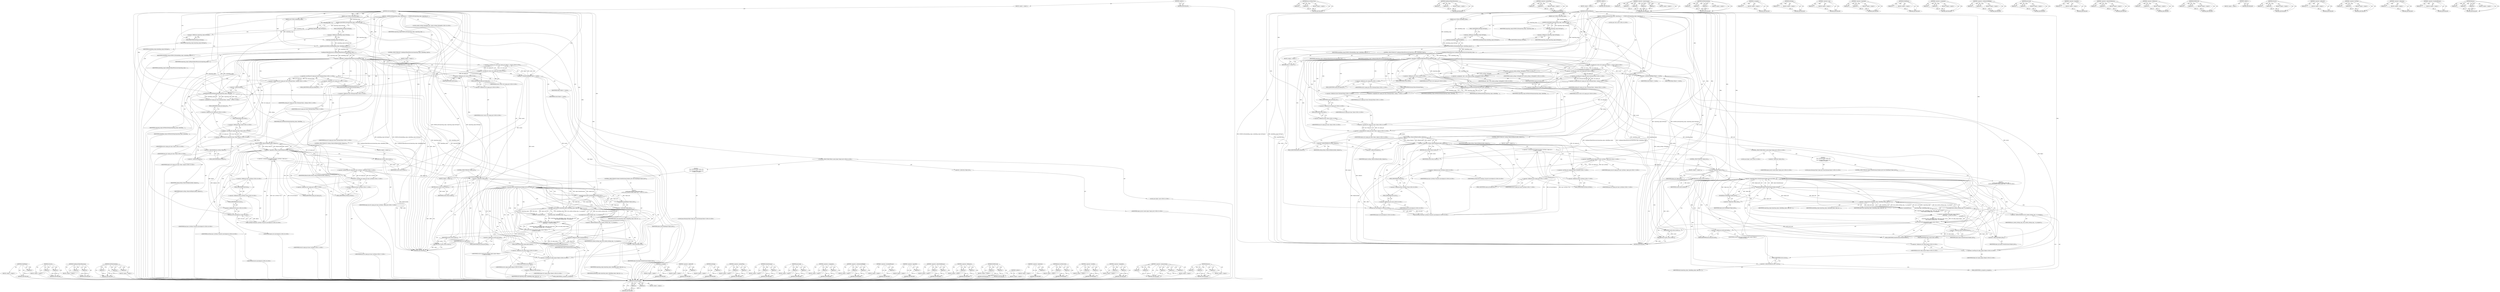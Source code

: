 digraph "Remove" {
vulnerable_265 [label=<(METHOD,GetAsDictionary)>];
vulnerable_266 [label=<(PARAM,p1)>];
vulnerable_267 [label=<(PARAM,p2)>];
vulnerable_268 [label=<(BLOCK,&lt;empty&gt;,&lt;empty&gt;)>];
vulnerable_269 [label=<(METHOD_RETURN,ANY)>];
vulnerable_246 [label=<(METHOD,base.ListValue.From)>];
vulnerable_247 [label=<(PARAM,p1)>];
vulnerable_248 [label=<(PARAM,p2)>];
vulnerable_249 [label=<(BLOCK,&lt;empty&gt;,&lt;empty&gt;)>];
vulnerable_250 [label=<(METHOD_RETURN,ANY)>];
vulnerable_196 [label=<(METHOD,CanRequestObjectPermission)>];
vulnerable_197 [label=<(PARAM,p1)>];
vulnerable_198 [label=<(PARAM,p2)>];
vulnerable_199 [label=<(BLOCK,&lt;empty&gt;,&lt;empty&gt;)>];
vulnerable_200 [label=<(METHOD_RETURN,ANY)>];
vulnerable_220 [label=<(METHOD,&lt;operator&gt;.greaterThan)>];
vulnerable_221 [label=<(PARAM,p1)>];
vulnerable_222 [label=<(PARAM,p2)>];
vulnerable_223 [label=<(BLOCK,&lt;empty&gt;,&lt;empty&gt;)>];
vulnerable_224 [label=<(METHOD_RETURN,ANY)>];
vulnerable_6 [label=<(METHOD,&lt;global&gt;)<SUB>1</SUB>>];
vulnerable_7 [label=<(BLOCK,&lt;empty&gt;,&lt;empty&gt;)<SUB>1</SUB>>];
vulnerable_8 [label=<(METHOD,GetGrantedObjects)<SUB>1</SUB>>];
vulnerable_9 [label=<(PARAM,const GURL&amp; requesting_origin)<SUB>1</SUB>>];
vulnerable_10 [label=<(PARAM,const GURL&amp; embedding_origin)<SUB>2</SUB>>];
vulnerable_11 [label=<(BLOCK,{
  DCHECK_EQ(requesting_origin, requesting_ori...,{
  DCHECK_EQ(requesting_origin, requesting_ori...)<SUB>2</SUB>>];
vulnerable_12 [label=<(DCHECK_EQ,DCHECK_EQ(requesting_origin, requesting_origin....)<SUB>3</SUB>>];
vulnerable_13 [label=<(IDENTIFIER,requesting_origin,DCHECK_EQ(requesting_origin, requesting_origin....)<SUB>3</SUB>>];
vulnerable_14 [label=<(GetOrigin,requesting_origin.GetOrigin())<SUB>3</SUB>>];
vulnerable_15 [label=<(&lt;operator&gt;.fieldAccess,requesting_origin.GetOrigin)<SUB>3</SUB>>];
vulnerable_16 [label=<(IDENTIFIER,requesting_origin,requesting_origin.GetOrigin())<SUB>3</SUB>>];
vulnerable_17 [label=<(FIELD_IDENTIFIER,GetOrigin,GetOrigin)<SUB>3</SUB>>];
vulnerable_18 [label=<(DCHECK_EQ,DCHECK_EQ(embedding_origin, embedding_origin.Ge...)<SUB>4</SUB>>];
vulnerable_19 [label=<(IDENTIFIER,embedding_origin,DCHECK_EQ(embedding_origin, embedding_origin.Ge...)<SUB>4</SUB>>];
vulnerable_20 [label=<(GetOrigin,embedding_origin.GetOrigin())<SUB>4</SUB>>];
vulnerable_21 [label=<(&lt;operator&gt;.fieldAccess,embedding_origin.GetOrigin)<SUB>4</SUB>>];
vulnerable_22 [label=<(IDENTIFIER,embedding_origin,embedding_origin.GetOrigin())<SUB>4</SUB>>];
vulnerable_23 [label=<(FIELD_IDENTIFIER,GetOrigin,GetOrigin)<SUB>4</SUB>>];
vulnerable_24 [label=<(CONTROL_STRUCTURE,IF,if (!CanRequestObjectPermission(requesting_origin, embedding_origin)))<SUB>6</SUB>>];
vulnerable_25 [label=<(&lt;operator&gt;.logicalNot,!CanRequestObjectPermission(requesting_origin, ...)<SUB>6</SUB>>];
vulnerable_26 [label=<(CanRequestObjectPermission,CanRequestObjectPermission(requesting_origin, e...)<SUB>6</SUB>>];
vulnerable_27 [label=<(IDENTIFIER,requesting_origin,CanRequestObjectPermission(requesting_origin, e...)<SUB>6</SUB>>];
vulnerable_28 [label=<(IDENTIFIER,embedding_origin,CanRequestObjectPermission(requesting_origin, e...)<SUB>6</SUB>>];
vulnerable_29 [label=<(BLOCK,&lt;empty&gt;,&lt;empty&gt;)<SUB>7</SUB>>];
vulnerable_30 [label=<(RETURN,return {};,return {};)<SUB>7</SUB>>];
vulnerable_31 [label="<(&lt;operator&gt;.lessThan,std::vector&lt;std::unique_ptr&lt;Object&gt;&gt; results)<SUB>9</SUB>>"];
vulnerable_32 [label="<(&lt;operator&gt;.lessThan,std::vector&lt;std::unique_ptr)<SUB>9</SUB>>"];
vulnerable_33 [label="<(&lt;operator&gt;.fieldAccess,std::vector)<SUB>9</SUB>>"];
vulnerable_34 [label="<(IDENTIFIER,std,std::vector&lt;std::unique_ptr)<SUB>9</SUB>>"];
vulnerable_35 [label=<(FIELD_IDENTIFIER,vector,vector)<SUB>9</SUB>>];
vulnerable_36 [label="<(&lt;operator&gt;.fieldAccess,std::unique_ptr)<SUB>9</SUB>>"];
vulnerable_37 [label="<(IDENTIFIER,std,std::vector&lt;std::unique_ptr)<SUB>9</SUB>>"];
vulnerable_38 [label=<(FIELD_IDENTIFIER,unique_ptr,unique_ptr)<SUB>9</SUB>>];
vulnerable_39 [label=<(&lt;operator&gt;.arithmeticShiftRight,Object&gt;&gt; results)<SUB>9</SUB>>];
vulnerable_40 [label=<(IDENTIFIER,Object,Object&gt;&gt; results)<SUB>9</SUB>>];
vulnerable_41 [label=<(IDENTIFIER,results,Object&gt;&gt; results)<SUB>9</SUB>>];
vulnerable_42 [label="<(LOCAL,auto* info: auto*)<SUB>10</SUB>>"];
vulnerable_43 [label="<(&lt;operator&gt;.assignment,* info = new content_settings::SettingInfo())<SUB>10</SUB>>"];
vulnerable_44 [label="<(IDENTIFIER,info,* info = new content_settings::SettingInfo())<SUB>10</SUB>>"];
vulnerable_45 [label="<(&lt;operator&gt;.new,new content_settings::SettingInfo())<SUB>10</SUB>>"];
vulnerable_46 [label="<(IDENTIFIER,content_settings::SettingInfo,new content_settings::SettingInfo())<SUB>10</SUB>>"];
vulnerable_47 [label="<(&lt;operator&gt;.assignment,std::unique_ptr&lt;base::DictionaryValue&gt; setting ...)<SUB>11</SUB>>"];
vulnerable_48 [label="<(&lt;operator&gt;.greaterThan,std::unique_ptr&lt;base::DictionaryValue&gt; setting)<SUB>11</SUB>>"];
vulnerable_49 [label="<(&lt;operator&gt;.lessThan,std::unique_ptr&lt;base::DictionaryValue)<SUB>11</SUB>>"];
vulnerable_50 [label="<(&lt;operator&gt;.fieldAccess,std::unique_ptr)<SUB>11</SUB>>"];
vulnerable_51 [label="<(IDENTIFIER,std,std::unique_ptr&lt;base::DictionaryValue)<SUB>11</SUB>>"];
vulnerable_52 [label=<(FIELD_IDENTIFIER,unique_ptr,unique_ptr)<SUB>11</SUB>>];
vulnerable_53 [label="<(&lt;operator&gt;.fieldAccess,base::DictionaryValue)<SUB>11</SUB>>"];
vulnerable_54 [label="<(IDENTIFIER,base,std::unique_ptr&lt;base::DictionaryValue)<SUB>11</SUB>>"];
vulnerable_55 [label=<(FIELD_IDENTIFIER,DictionaryValue,DictionaryValue)<SUB>11</SUB>>];
vulnerable_56 [label="<(IDENTIFIER,setting,std::unique_ptr&lt;base::DictionaryValue&gt; setting)<SUB>11</SUB>>"];
vulnerable_57 [label=<(GetWebsiteSetting,GetWebsiteSetting(requesting_origin, embedding_...)<SUB>12</SUB>>];
vulnerable_58 [label=<(IDENTIFIER,requesting_origin,GetWebsiteSetting(requesting_origin, embedding_...)<SUB>12</SUB>>];
vulnerable_59 [label=<(IDENTIFIER,embedding_origin,GetWebsiteSetting(requesting_origin, embedding_...)<SUB>12</SUB>>];
vulnerable_60 [label=<(IDENTIFIER,info,GetWebsiteSetting(requesting_origin, embedding_...)<SUB>12</SUB>>];
vulnerable_61 [label="<(&lt;operator&gt;.greaterThan,std::unique_ptr&lt;base::Value&gt; objects)<SUB>13</SUB>>"];
vulnerable_62 [label="<(&lt;operator&gt;.lessThan,std::unique_ptr&lt;base::Value)<SUB>13</SUB>>"];
vulnerable_63 [label="<(&lt;operator&gt;.fieldAccess,std::unique_ptr)<SUB>13</SUB>>"];
vulnerable_64 [label="<(IDENTIFIER,std,std::unique_ptr&lt;base::Value)<SUB>13</SUB>>"];
vulnerable_65 [label=<(FIELD_IDENTIFIER,unique_ptr,unique_ptr)<SUB>13</SUB>>];
vulnerable_66 [label="<(&lt;operator&gt;.fieldAccess,base::Value)<SUB>13</SUB>>"];
vulnerable_67 [label="<(IDENTIFIER,base,std::unique_ptr&lt;base::Value)<SUB>13</SUB>>"];
vulnerable_68 [label=<(FIELD_IDENTIFIER,Value,Value)<SUB>13</SUB>>];
vulnerable_69 [label="<(IDENTIFIER,objects,std::unique_ptr&lt;base::Value&gt; objects)<SUB>13</SUB>>"];
vulnerable_70 [label=<(CONTROL_STRUCTURE,IF,if (!setting-&gt;Remove(kObjectListKey, &amp;objects)))<SUB>14</SUB>>];
vulnerable_71 [label=<(&lt;operator&gt;.logicalNot,!setting-&gt;Remove(kObjectListKey, &amp;objects))<SUB>14</SUB>>];
vulnerable_72 [label=<(Remove,setting-&gt;Remove(kObjectListKey, &amp;objects))<SUB>14</SUB>>];
vulnerable_73 [label=<(&lt;operator&gt;.indirectFieldAccess,setting-&gt;Remove)<SUB>14</SUB>>];
vulnerable_74 [label=<(IDENTIFIER,setting,setting-&gt;Remove(kObjectListKey, &amp;objects))<SUB>14</SUB>>];
vulnerable_75 [label=<(FIELD_IDENTIFIER,Remove,Remove)<SUB>14</SUB>>];
vulnerable_76 [label=<(IDENTIFIER,kObjectListKey,setting-&gt;Remove(kObjectListKey, &amp;objects))<SUB>14</SUB>>];
vulnerable_77 [label=<(&lt;operator&gt;.addressOf,&amp;objects)<SUB>14</SUB>>];
vulnerable_78 [label=<(IDENTIFIER,objects,setting-&gt;Remove(kObjectListKey, &amp;objects))<SUB>14</SUB>>];
vulnerable_79 [label=<(BLOCK,&lt;empty&gt;,&lt;empty&gt;)<SUB>15</SUB>>];
vulnerable_80 [label=<(RETURN,return results;,return results;)<SUB>15</SUB>>];
vulnerable_81 [label=<(IDENTIFIER,results,return results;)<SUB>15</SUB>>];
vulnerable_82 [label="<(&lt;operator&gt;.assignment,std::unique_ptr&lt;base::ListValue&gt; object_list =
...)<SUB>17</SUB>>"];
vulnerable_83 [label="<(&lt;operator&gt;.greaterThan,std::unique_ptr&lt;base::ListValue&gt; object_list)<SUB>17</SUB>>"];
vulnerable_84 [label="<(&lt;operator&gt;.lessThan,std::unique_ptr&lt;base::ListValue)<SUB>17</SUB>>"];
vulnerable_85 [label="<(&lt;operator&gt;.fieldAccess,std::unique_ptr)<SUB>17</SUB>>"];
vulnerable_86 [label="<(IDENTIFIER,std,std::unique_ptr&lt;base::ListValue)<SUB>17</SUB>>"];
vulnerable_87 [label=<(FIELD_IDENTIFIER,unique_ptr,unique_ptr)<SUB>17</SUB>>];
vulnerable_88 [label="<(&lt;operator&gt;.fieldAccess,base::ListValue)<SUB>17</SUB>>"];
vulnerable_89 [label="<(IDENTIFIER,base,std::unique_ptr&lt;base::ListValue)<SUB>17</SUB>>"];
vulnerable_90 [label=<(FIELD_IDENTIFIER,ListValue,ListValue)<SUB>17</SUB>>];
vulnerable_91 [label="<(IDENTIFIER,object_list,std::unique_ptr&lt;base::ListValue&gt; object_list)<SUB>17</SUB>>"];
vulnerable_92 [label="<(base.ListValue.From,base::ListValue::From(std::move(objects)))<SUB>18</SUB>>"];
vulnerable_93 [label="<(&lt;operator&gt;.fieldAccess,base::ListValue::From)<SUB>18</SUB>>"];
vulnerable_94 [label="<(&lt;operator&gt;.fieldAccess,base::ListValue)<SUB>18</SUB>>"];
vulnerable_95 [label="<(IDENTIFIER,base,base::ListValue::From(std::move(objects)))<SUB>18</SUB>>"];
vulnerable_96 [label="<(IDENTIFIER,ListValue,base::ListValue::From(std::move(objects)))<SUB>18</SUB>>"];
vulnerable_97 [label=<(FIELD_IDENTIFIER,From,From)<SUB>18</SUB>>];
vulnerable_98 [label="<(std.move,std::move(objects))<SUB>18</SUB>>"];
vulnerable_99 [label="<(&lt;operator&gt;.fieldAccess,std::move)<SUB>18</SUB>>"];
vulnerable_100 [label="<(IDENTIFIER,std,std::move(objects))<SUB>18</SUB>>"];
vulnerable_101 [label=<(FIELD_IDENTIFIER,move,move)<SUB>18</SUB>>];
vulnerable_102 [label="<(IDENTIFIER,objects,std::move(objects))<SUB>18</SUB>>"];
vulnerable_103 [label=<(CONTROL_STRUCTURE,IF,if (!object_list))<SUB>19</SUB>>];
vulnerable_104 [label=<(&lt;operator&gt;.logicalNot,!object_list)<SUB>19</SUB>>];
vulnerable_105 [label=<(IDENTIFIER,object_list,!object_list)<SUB>19</SUB>>];
vulnerable_106 [label=<(BLOCK,&lt;empty&gt;,&lt;empty&gt;)<SUB>20</SUB>>];
vulnerable_107 [label=<(RETURN,return results;,return results;)<SUB>20</SUB>>];
vulnerable_108 [label=<(IDENTIFIER,results,return results;)<SUB>20</SUB>>];
vulnerable_109 [label="<(CONTROL_STRUCTURE,FOR,for (auto&amp; object:*object_list))<SUB>22</SUB>>"];
vulnerable_110 [label=<(&lt;operator&gt;.indirection,*object_list)<SUB>22</SUB>>];
vulnerable_111 [label="<(IDENTIFIER,object_list,for (auto&amp; object:*object_list))<SUB>22</SUB>>"];
vulnerable_112 [label="<(LOCAL,auto object: auto)<SUB>22</SUB>>"];
vulnerable_113 [label="<(BLOCK,{
     base::DictionaryValue* object_dict;
    ...,{
     base::DictionaryValue* object_dict;
    ...)<SUB>22</SUB>>"];
vulnerable_114 [label="<(LOCAL,base.DictionaryValue* object_dict: base.DictionaryValue*)<SUB>23</SUB>>"];
vulnerable_115 [label=<(CONTROL_STRUCTURE,IF,if (object.GetAsDictionary(&amp;object_dict) &amp;&amp; IsValidObject(*object_dict)))<SUB>24</SUB>>];
vulnerable_116 [label=<(&lt;operator&gt;.logicalAnd,object.GetAsDictionary(&amp;object_dict) &amp;&amp; IsValid...)<SUB>24</SUB>>];
vulnerable_117 [label=<(GetAsDictionary,object.GetAsDictionary(&amp;object_dict))<SUB>24</SUB>>];
vulnerable_118 [label=<(&lt;operator&gt;.fieldAccess,object.GetAsDictionary)<SUB>24</SUB>>];
vulnerable_119 [label=<(IDENTIFIER,object,object.GetAsDictionary(&amp;object_dict))<SUB>24</SUB>>];
vulnerable_120 [label=<(FIELD_IDENTIFIER,GetAsDictionary,GetAsDictionary)<SUB>24</SUB>>];
vulnerable_121 [label=<(&lt;operator&gt;.addressOf,&amp;object_dict)<SUB>24</SUB>>];
vulnerable_122 [label=<(IDENTIFIER,object_dict,object.GetAsDictionary(&amp;object_dict))<SUB>24</SUB>>];
vulnerable_123 [label=<(IsValidObject,IsValidObject(*object_dict))<SUB>24</SUB>>];
vulnerable_124 [label=<(&lt;operator&gt;.indirection,*object_dict)<SUB>24</SUB>>];
vulnerable_125 [label=<(IDENTIFIER,object_dict,IsValidObject(*object_dict))<SUB>24</SUB>>];
vulnerable_126 [label="<(BLOCK,{
       results.push_back(std::make_unique&lt;Obj...,{
       results.push_back(std::make_unique&lt;Obj...)<SUB>24</SUB>>"];
vulnerable_127 [label="<(push_back,results.push_back(std::make_unique&lt;Object&gt;(
   ...)<SUB>25</SUB>>"];
vulnerable_128 [label=<(&lt;operator&gt;.fieldAccess,results.push_back)<SUB>25</SUB>>];
vulnerable_129 [label="<(IDENTIFIER,results,results.push_back(std::make_unique&lt;Object&gt;(
   ...)<SUB>25</SUB>>"];
vulnerable_130 [label=<(FIELD_IDENTIFIER,push_back,push_back)<SUB>25</SUB>>];
vulnerable_131 [label="<(&lt;operator&gt;.greaterThan,std::make_unique&lt;Object&gt;(
          requesting_...)<SUB>25</SUB>>"];
vulnerable_132 [label="<(&lt;operator&gt;.lessThan,std::make_unique&lt;Object)<SUB>25</SUB>>"];
vulnerable_133 [label="<(&lt;operator&gt;.fieldAccess,std::make_unique)<SUB>25</SUB>>"];
vulnerable_134 [label="<(IDENTIFIER,std,std::make_unique&lt;Object)<SUB>25</SUB>>"];
vulnerable_135 [label=<(FIELD_IDENTIFIER,make_unique,make_unique)<SUB>25</SUB>>];
vulnerable_136 [label="<(IDENTIFIER,Object,std::make_unique&lt;Object)<SUB>25</SUB>>"];
vulnerable_137 [label=<(&lt;operator&gt;.bracketedPrimary,(
          requesting_origin, embedding_origin...)<SUB>25</SUB>>];
vulnerable_138 [label=<(&lt;operator&gt;.expressionList,requesting_origin, embedding_origin, object_dic...)<SUB>26</SUB>>];
vulnerable_139 [label=<(IDENTIFIER,requesting_origin,requesting_origin, embedding_origin, object_dic...)<SUB>26</SUB>>];
vulnerable_140 [label=<(IDENTIFIER,embedding_origin,requesting_origin, embedding_origin, object_dic...)<SUB>26</SUB>>];
vulnerable_141 [label=<(IDENTIFIER,object_dict,requesting_origin, embedding_origin, object_dic...)<SUB>26</SUB>>];
vulnerable_142 [label=<(&lt;operator&gt;.indirectFieldAccess,info-&gt;source)<SUB>26</SUB>>];
vulnerable_143 [label=<(IDENTIFIER,info,requesting_origin, embedding_origin, object_dic...)<SUB>26</SUB>>];
vulnerable_144 [label=<(FIELD_IDENTIFIER,source,source)<SUB>26</SUB>>];
vulnerable_145 [label=<(is_incognito,host_content_settings_map_-&gt;is_incognito())<SUB>27</SUB>>];
vulnerable_146 [label=<(&lt;operator&gt;.indirectFieldAccess,host_content_settings_map_-&gt;is_incognito)<SUB>27</SUB>>];
vulnerable_147 [label=<(IDENTIFIER,host_content_settings_map_,host_content_settings_map_-&gt;is_incognito())<SUB>27</SUB>>];
vulnerable_148 [label=<(FIELD_IDENTIFIER,is_incognito,is_incognito)<SUB>27</SUB>>];
vulnerable_149 [label=<(RETURN,return results;,return results;)<SUB>30</SUB>>];
vulnerable_150 [label=<(IDENTIFIER,results,return results;)<SUB>30</SUB>>];
vulnerable_151 [label=<(METHOD_RETURN,ANY)<SUB>1</SUB>>];
vulnerable_153 [label=<(METHOD_RETURN,ANY)<SUB>1</SUB>>];
vulnerable_283 [label=<(METHOD,&lt;operator&gt;.expressionList)>];
vulnerable_284 [label=<(PARAM,p1)>];
vulnerable_285 [label=<(PARAM,p2)>];
vulnerable_286 [label=<(PARAM,p3)>];
vulnerable_287 [label=<(PARAM,p4)>];
vulnerable_288 [label=<(PARAM,p5)>];
vulnerable_289 [label=<(BLOCK,&lt;empty&gt;,&lt;empty&gt;)>];
vulnerable_290 [label=<(METHOD_RETURN,ANY)>];
vulnerable_225 [label=<(METHOD,GetWebsiteSetting)>];
vulnerable_226 [label=<(PARAM,p1)>];
vulnerable_227 [label=<(PARAM,p2)>];
vulnerable_228 [label=<(PARAM,p3)>];
vulnerable_229 [label=<(BLOCK,&lt;empty&gt;,&lt;empty&gt;)>];
vulnerable_230 [label=<(METHOD_RETURN,ANY)>];
vulnerable_291 [label=<(METHOD,is_incognito)>];
vulnerable_292 [label=<(PARAM,p1)>];
vulnerable_293 [label=<(BLOCK,&lt;empty&gt;,&lt;empty&gt;)>];
vulnerable_294 [label=<(METHOD_RETURN,ANY)>];
vulnerable_183 [label=<(METHOD,GetOrigin)>];
vulnerable_184 [label=<(PARAM,p1)>];
vulnerable_185 [label=<(BLOCK,&lt;empty&gt;,&lt;empty&gt;)>];
vulnerable_186 [label=<(METHOD_RETURN,ANY)>];
vulnerable_216 [label=<(METHOD,&lt;operator&gt;.new)>];
vulnerable_217 [label=<(PARAM,p1)>];
vulnerable_218 [label=<(BLOCK,&lt;empty&gt;,&lt;empty&gt;)>];
vulnerable_219 [label=<(METHOD_RETURN,ANY)>];
vulnerable_260 [label=<(METHOD,&lt;operator&gt;.logicalAnd)>];
vulnerable_261 [label=<(PARAM,p1)>];
vulnerable_262 [label=<(PARAM,p2)>];
vulnerable_263 [label=<(BLOCK,&lt;empty&gt;,&lt;empty&gt;)>];
vulnerable_264 [label=<(METHOD_RETURN,ANY)>];
vulnerable_270 [label=<(METHOD,IsValidObject)>];
vulnerable_271 [label=<(PARAM,p1)>];
vulnerable_272 [label=<(BLOCK,&lt;empty&gt;,&lt;empty&gt;)>];
vulnerable_273 [label=<(METHOD_RETURN,ANY)>];
vulnerable_211 [label=<(METHOD,&lt;operator&gt;.assignment)>];
vulnerable_212 [label=<(PARAM,p1)>];
vulnerable_213 [label=<(PARAM,p2)>];
vulnerable_214 [label=<(BLOCK,&lt;empty&gt;,&lt;empty&gt;)>];
vulnerable_215 [label=<(METHOD_RETURN,ANY)>];
vulnerable_206 [label=<(METHOD,&lt;operator&gt;.arithmeticShiftRight)>];
vulnerable_207 [label=<(PARAM,p1)>];
vulnerable_208 [label=<(PARAM,p2)>];
vulnerable_209 [label=<(BLOCK,&lt;empty&gt;,&lt;empty&gt;)>];
vulnerable_210 [label=<(METHOD_RETURN,ANY)>];
vulnerable_274 [label=<(METHOD,push_back)>];
vulnerable_275 [label=<(PARAM,p1)>];
vulnerable_276 [label=<(PARAM,p2)>];
vulnerable_277 [label=<(BLOCK,&lt;empty&gt;,&lt;empty&gt;)>];
vulnerable_278 [label=<(METHOD_RETURN,ANY)>];
vulnerable_192 [label=<(METHOD,&lt;operator&gt;.logicalNot)>];
vulnerable_193 [label=<(PARAM,p1)>];
vulnerable_194 [label=<(BLOCK,&lt;empty&gt;,&lt;empty&gt;)>];
vulnerable_195 [label=<(METHOD_RETURN,ANY)>];
vulnerable_237 [label=<(METHOD,&lt;operator&gt;.indirectFieldAccess)>];
vulnerable_238 [label=<(PARAM,p1)>];
vulnerable_239 [label=<(PARAM,p2)>];
vulnerable_240 [label=<(BLOCK,&lt;empty&gt;,&lt;empty&gt;)>];
vulnerable_241 [label=<(METHOD_RETURN,ANY)>];
vulnerable_187 [label=<(METHOD,&lt;operator&gt;.fieldAccess)>];
vulnerable_188 [label=<(PARAM,p1)>];
vulnerable_189 [label=<(PARAM,p2)>];
vulnerable_190 [label=<(BLOCK,&lt;empty&gt;,&lt;empty&gt;)>];
vulnerable_191 [label=<(METHOD_RETURN,ANY)>];
vulnerable_178 [label=<(METHOD,DCHECK_EQ)>];
vulnerable_179 [label=<(PARAM,p1)>];
vulnerable_180 [label=<(PARAM,p2)>];
vulnerable_181 [label=<(BLOCK,&lt;empty&gt;,&lt;empty&gt;)>];
vulnerable_182 [label=<(METHOD_RETURN,ANY)>];
vulnerable_172 [label=<(METHOD,&lt;global&gt;)<SUB>1</SUB>>];
vulnerable_173 [label=<(BLOCK,&lt;empty&gt;,&lt;empty&gt;)>];
vulnerable_174 [label=<(METHOD_RETURN,ANY)>];
vulnerable_251 [label=<(METHOD,std.move)>];
vulnerable_252 [label=<(PARAM,p1)>];
vulnerable_253 [label=<(PARAM,p2)>];
vulnerable_254 [label=<(BLOCK,&lt;empty&gt;,&lt;empty&gt;)>];
vulnerable_255 [label=<(METHOD_RETURN,ANY)>];
vulnerable_242 [label=<(METHOD,&lt;operator&gt;.addressOf)>];
vulnerable_243 [label=<(PARAM,p1)>];
vulnerable_244 [label=<(BLOCK,&lt;empty&gt;,&lt;empty&gt;)>];
vulnerable_245 [label=<(METHOD_RETURN,ANY)>];
vulnerable_201 [label=<(METHOD,&lt;operator&gt;.lessThan)>];
vulnerable_202 [label=<(PARAM,p1)>];
vulnerable_203 [label=<(PARAM,p2)>];
vulnerable_204 [label=<(BLOCK,&lt;empty&gt;,&lt;empty&gt;)>];
vulnerable_205 [label=<(METHOD_RETURN,ANY)>];
vulnerable_256 [label=<(METHOD,&lt;operator&gt;.indirection)>];
vulnerable_257 [label=<(PARAM,p1)>];
vulnerable_258 [label=<(BLOCK,&lt;empty&gt;,&lt;empty&gt;)>];
vulnerable_259 [label=<(METHOD_RETURN,ANY)>];
vulnerable_279 [label=<(METHOD,&lt;operator&gt;.bracketedPrimary)>];
vulnerable_280 [label=<(PARAM,p1)>];
vulnerable_281 [label=<(BLOCK,&lt;empty&gt;,&lt;empty&gt;)>];
vulnerable_282 [label=<(METHOD_RETURN,ANY)>];
vulnerable_231 [label=<(METHOD,Remove)>];
vulnerable_232 [label=<(PARAM,p1)>];
vulnerable_233 [label=<(PARAM,p2)>];
vulnerable_234 [label=<(PARAM,p3)>];
vulnerable_235 [label=<(BLOCK,&lt;empty&gt;,&lt;empty&gt;)>];
vulnerable_236 [label=<(METHOD_RETURN,ANY)>];
fixed_261 [label=<(METHOD,IsValidObject)>];
fixed_262 [label=<(PARAM,p1)>];
fixed_263 [label=<(BLOCK,&lt;empty&gt;,&lt;empty&gt;)>];
fixed_264 [label=<(METHOD_RETURN,ANY)>];
fixed_242 [label=<(METHOD,std.move)>];
fixed_243 [label=<(PARAM,p1)>];
fixed_244 [label=<(PARAM,p2)>];
fixed_245 [label=<(BLOCK,&lt;empty&gt;,&lt;empty&gt;)>];
fixed_246 [label=<(METHOD_RETURN,ANY)>];
fixed_191 [label=<(METHOD,CanRequestObjectPermission)>];
fixed_192 [label=<(PARAM,p1)>];
fixed_193 [label=<(PARAM,p2)>];
fixed_194 [label=<(BLOCK,&lt;empty&gt;,&lt;empty&gt;)>];
fixed_195 [label=<(METHOD_RETURN,ANY)>];
fixed_216 [label=<(METHOD,GetWebsiteSetting)>];
fixed_217 [label=<(PARAM,p1)>];
fixed_218 [label=<(PARAM,p2)>];
fixed_219 [label=<(PARAM,p3)>];
fixed_220 [label=<(BLOCK,&lt;empty&gt;,&lt;empty&gt;)>];
fixed_221 [label=<(METHOD_RETURN,ANY)>];
fixed_6 [label=<(METHOD,&lt;global&gt;)<SUB>1</SUB>>];
fixed_7 [label=<(BLOCK,&lt;empty&gt;,&lt;empty&gt;)<SUB>1</SUB>>];
fixed_8 [label=<(METHOD,GetGrantedObjects)<SUB>1</SUB>>];
fixed_9 [label=<(PARAM,const GURL&amp; requesting_origin)<SUB>1</SUB>>];
fixed_10 [label=<(PARAM,const GURL&amp; embedding_origin)<SUB>2</SUB>>];
fixed_11 [label=<(BLOCK,{
  DCHECK_EQ(requesting_origin, requesting_ori...,{
  DCHECK_EQ(requesting_origin, requesting_ori...)<SUB>2</SUB>>];
fixed_12 [label=<(DCHECK_EQ,DCHECK_EQ(requesting_origin, requesting_origin....)<SUB>3</SUB>>];
fixed_13 [label=<(IDENTIFIER,requesting_origin,DCHECK_EQ(requesting_origin, requesting_origin....)<SUB>3</SUB>>];
fixed_14 [label=<(GetOrigin,requesting_origin.GetOrigin())<SUB>3</SUB>>];
fixed_15 [label=<(&lt;operator&gt;.fieldAccess,requesting_origin.GetOrigin)<SUB>3</SUB>>];
fixed_16 [label=<(IDENTIFIER,requesting_origin,requesting_origin.GetOrigin())<SUB>3</SUB>>];
fixed_17 [label=<(FIELD_IDENTIFIER,GetOrigin,GetOrigin)<SUB>3</SUB>>];
fixed_18 [label=<(DCHECK_EQ,DCHECK_EQ(embedding_origin, embedding_origin.Ge...)<SUB>4</SUB>>];
fixed_19 [label=<(IDENTIFIER,embedding_origin,DCHECK_EQ(embedding_origin, embedding_origin.Ge...)<SUB>4</SUB>>];
fixed_20 [label=<(GetOrigin,embedding_origin.GetOrigin())<SUB>4</SUB>>];
fixed_21 [label=<(&lt;operator&gt;.fieldAccess,embedding_origin.GetOrigin)<SUB>4</SUB>>];
fixed_22 [label=<(IDENTIFIER,embedding_origin,embedding_origin.GetOrigin())<SUB>4</SUB>>];
fixed_23 [label=<(FIELD_IDENTIFIER,GetOrigin,GetOrigin)<SUB>4</SUB>>];
fixed_24 [label=<(CONTROL_STRUCTURE,IF,if (!CanRequestObjectPermission(requesting_origin, embedding_origin)))<SUB>6</SUB>>];
fixed_25 [label=<(&lt;operator&gt;.logicalNot,!CanRequestObjectPermission(requesting_origin, ...)<SUB>6</SUB>>];
fixed_26 [label=<(CanRequestObjectPermission,CanRequestObjectPermission(requesting_origin, e...)<SUB>6</SUB>>];
fixed_27 [label=<(IDENTIFIER,requesting_origin,CanRequestObjectPermission(requesting_origin, e...)<SUB>6</SUB>>];
fixed_28 [label=<(IDENTIFIER,embedding_origin,CanRequestObjectPermission(requesting_origin, e...)<SUB>6</SUB>>];
fixed_29 [label=<(BLOCK,&lt;empty&gt;,&lt;empty&gt;)<SUB>7</SUB>>];
fixed_30 [label=<(RETURN,return {};,return {};)<SUB>7</SUB>>];
fixed_31 [label="<(&lt;operator&gt;.lessThan,std::vector&lt;std::unique_ptr&lt;Object&gt;&gt; results)<SUB>9</SUB>>"];
fixed_32 [label="<(&lt;operator&gt;.lessThan,std::vector&lt;std::unique_ptr)<SUB>9</SUB>>"];
fixed_33 [label="<(&lt;operator&gt;.fieldAccess,std::vector)<SUB>9</SUB>>"];
fixed_34 [label="<(IDENTIFIER,std,std::vector&lt;std::unique_ptr)<SUB>9</SUB>>"];
fixed_35 [label=<(FIELD_IDENTIFIER,vector,vector)<SUB>9</SUB>>];
fixed_36 [label="<(&lt;operator&gt;.fieldAccess,std::unique_ptr)<SUB>9</SUB>>"];
fixed_37 [label="<(IDENTIFIER,std,std::vector&lt;std::unique_ptr)<SUB>9</SUB>>"];
fixed_38 [label=<(FIELD_IDENTIFIER,unique_ptr,unique_ptr)<SUB>9</SUB>>];
fixed_39 [label=<(&lt;operator&gt;.arithmeticShiftRight,Object&gt;&gt; results)<SUB>9</SUB>>];
fixed_40 [label=<(IDENTIFIER,Object,Object&gt;&gt; results)<SUB>9</SUB>>];
fixed_41 [label=<(IDENTIFIER,results,Object&gt;&gt; results)<SUB>9</SUB>>];
fixed_42 [label="<(LOCAL,content_settings.SettingInfo info: content_settings.SettingInfo)<SUB>10</SUB>>"];
fixed_43 [label="<(&lt;operator&gt;.assignment,std::unique_ptr&lt;base::DictionaryValue&gt; setting ...)<SUB>11</SUB>>"];
fixed_44 [label="<(&lt;operator&gt;.greaterThan,std::unique_ptr&lt;base::DictionaryValue&gt; setting)<SUB>11</SUB>>"];
fixed_45 [label="<(&lt;operator&gt;.lessThan,std::unique_ptr&lt;base::DictionaryValue)<SUB>11</SUB>>"];
fixed_46 [label="<(&lt;operator&gt;.fieldAccess,std::unique_ptr)<SUB>11</SUB>>"];
fixed_47 [label="<(IDENTIFIER,std,std::unique_ptr&lt;base::DictionaryValue)<SUB>11</SUB>>"];
fixed_48 [label=<(FIELD_IDENTIFIER,unique_ptr,unique_ptr)<SUB>11</SUB>>];
fixed_49 [label="<(&lt;operator&gt;.fieldAccess,base::DictionaryValue)<SUB>11</SUB>>"];
fixed_50 [label="<(IDENTIFIER,base,std::unique_ptr&lt;base::DictionaryValue)<SUB>11</SUB>>"];
fixed_51 [label=<(FIELD_IDENTIFIER,DictionaryValue,DictionaryValue)<SUB>11</SUB>>];
fixed_52 [label="<(IDENTIFIER,setting,std::unique_ptr&lt;base::DictionaryValue&gt; setting)<SUB>11</SUB>>"];
fixed_53 [label=<(GetWebsiteSetting,GetWebsiteSetting(requesting_origin, embedding_...)<SUB>12</SUB>>];
fixed_54 [label=<(IDENTIFIER,requesting_origin,GetWebsiteSetting(requesting_origin, embedding_...)<SUB>12</SUB>>];
fixed_55 [label=<(IDENTIFIER,embedding_origin,GetWebsiteSetting(requesting_origin, embedding_...)<SUB>12</SUB>>];
fixed_56 [label=<(&lt;operator&gt;.addressOf,&amp;info)<SUB>12</SUB>>];
fixed_57 [label=<(IDENTIFIER,info,GetWebsiteSetting(requesting_origin, embedding_...)<SUB>12</SUB>>];
fixed_58 [label="<(&lt;operator&gt;.greaterThan,std::unique_ptr&lt;base::Value&gt; objects)<SUB>13</SUB>>"];
fixed_59 [label="<(&lt;operator&gt;.lessThan,std::unique_ptr&lt;base::Value)<SUB>13</SUB>>"];
fixed_60 [label="<(&lt;operator&gt;.fieldAccess,std::unique_ptr)<SUB>13</SUB>>"];
fixed_61 [label="<(IDENTIFIER,std,std::unique_ptr&lt;base::Value)<SUB>13</SUB>>"];
fixed_62 [label=<(FIELD_IDENTIFIER,unique_ptr,unique_ptr)<SUB>13</SUB>>];
fixed_63 [label="<(&lt;operator&gt;.fieldAccess,base::Value)<SUB>13</SUB>>"];
fixed_64 [label="<(IDENTIFIER,base,std::unique_ptr&lt;base::Value)<SUB>13</SUB>>"];
fixed_65 [label=<(FIELD_IDENTIFIER,Value,Value)<SUB>13</SUB>>];
fixed_66 [label="<(IDENTIFIER,objects,std::unique_ptr&lt;base::Value&gt; objects)<SUB>13</SUB>>"];
fixed_67 [label=<(CONTROL_STRUCTURE,IF,if (!setting-&gt;Remove(kObjectListKey, &amp;objects)))<SUB>14</SUB>>];
fixed_68 [label=<(&lt;operator&gt;.logicalNot,!setting-&gt;Remove(kObjectListKey, &amp;objects))<SUB>14</SUB>>];
fixed_69 [label=<(Remove,setting-&gt;Remove(kObjectListKey, &amp;objects))<SUB>14</SUB>>];
fixed_70 [label=<(&lt;operator&gt;.indirectFieldAccess,setting-&gt;Remove)<SUB>14</SUB>>];
fixed_71 [label=<(IDENTIFIER,setting,setting-&gt;Remove(kObjectListKey, &amp;objects))<SUB>14</SUB>>];
fixed_72 [label=<(FIELD_IDENTIFIER,Remove,Remove)<SUB>14</SUB>>];
fixed_73 [label=<(IDENTIFIER,kObjectListKey,setting-&gt;Remove(kObjectListKey, &amp;objects))<SUB>14</SUB>>];
fixed_74 [label=<(&lt;operator&gt;.addressOf,&amp;objects)<SUB>14</SUB>>];
fixed_75 [label=<(IDENTIFIER,objects,setting-&gt;Remove(kObjectListKey, &amp;objects))<SUB>14</SUB>>];
fixed_76 [label=<(BLOCK,&lt;empty&gt;,&lt;empty&gt;)<SUB>15</SUB>>];
fixed_77 [label=<(RETURN,return results;,return results;)<SUB>15</SUB>>];
fixed_78 [label=<(IDENTIFIER,results,return results;)<SUB>15</SUB>>];
fixed_79 [label="<(&lt;operator&gt;.assignment,std::unique_ptr&lt;base::ListValue&gt; object_list =
...)<SUB>17</SUB>>"];
fixed_80 [label="<(&lt;operator&gt;.greaterThan,std::unique_ptr&lt;base::ListValue&gt; object_list)<SUB>17</SUB>>"];
fixed_81 [label="<(&lt;operator&gt;.lessThan,std::unique_ptr&lt;base::ListValue)<SUB>17</SUB>>"];
fixed_82 [label="<(&lt;operator&gt;.fieldAccess,std::unique_ptr)<SUB>17</SUB>>"];
fixed_83 [label="<(IDENTIFIER,std,std::unique_ptr&lt;base::ListValue)<SUB>17</SUB>>"];
fixed_84 [label=<(FIELD_IDENTIFIER,unique_ptr,unique_ptr)<SUB>17</SUB>>];
fixed_85 [label="<(&lt;operator&gt;.fieldAccess,base::ListValue)<SUB>17</SUB>>"];
fixed_86 [label="<(IDENTIFIER,base,std::unique_ptr&lt;base::ListValue)<SUB>17</SUB>>"];
fixed_87 [label=<(FIELD_IDENTIFIER,ListValue,ListValue)<SUB>17</SUB>>];
fixed_88 [label="<(IDENTIFIER,object_list,std::unique_ptr&lt;base::ListValue&gt; object_list)<SUB>17</SUB>>"];
fixed_89 [label="<(base.ListValue.From,base::ListValue::From(std::move(objects)))<SUB>18</SUB>>"];
fixed_90 [label="<(&lt;operator&gt;.fieldAccess,base::ListValue::From)<SUB>18</SUB>>"];
fixed_91 [label="<(&lt;operator&gt;.fieldAccess,base::ListValue)<SUB>18</SUB>>"];
fixed_92 [label="<(IDENTIFIER,base,base::ListValue::From(std::move(objects)))<SUB>18</SUB>>"];
fixed_93 [label="<(IDENTIFIER,ListValue,base::ListValue::From(std::move(objects)))<SUB>18</SUB>>"];
fixed_94 [label=<(FIELD_IDENTIFIER,From,From)<SUB>18</SUB>>];
fixed_95 [label="<(std.move,std::move(objects))<SUB>18</SUB>>"];
fixed_96 [label="<(&lt;operator&gt;.fieldAccess,std::move)<SUB>18</SUB>>"];
fixed_97 [label="<(IDENTIFIER,std,std::move(objects))<SUB>18</SUB>>"];
fixed_98 [label=<(FIELD_IDENTIFIER,move,move)<SUB>18</SUB>>];
fixed_99 [label="<(IDENTIFIER,objects,std::move(objects))<SUB>18</SUB>>"];
fixed_100 [label=<(CONTROL_STRUCTURE,IF,if (!object_list))<SUB>19</SUB>>];
fixed_101 [label=<(&lt;operator&gt;.logicalNot,!object_list)<SUB>19</SUB>>];
fixed_102 [label=<(IDENTIFIER,object_list,!object_list)<SUB>19</SUB>>];
fixed_103 [label=<(BLOCK,&lt;empty&gt;,&lt;empty&gt;)<SUB>20</SUB>>];
fixed_104 [label=<(RETURN,return results;,return results;)<SUB>20</SUB>>];
fixed_105 [label=<(IDENTIFIER,results,return results;)<SUB>20</SUB>>];
fixed_106 [label="<(CONTROL_STRUCTURE,FOR,for (auto&amp; object:*object_list))<SUB>22</SUB>>"];
fixed_107 [label=<(&lt;operator&gt;.indirection,*object_list)<SUB>22</SUB>>];
fixed_108 [label="<(IDENTIFIER,object_list,for (auto&amp; object:*object_list))<SUB>22</SUB>>"];
fixed_109 [label="<(LOCAL,auto object: auto)<SUB>22</SUB>>"];
fixed_110 [label="<(BLOCK,{
     base::DictionaryValue* object_dict;
    ...,{
     base::DictionaryValue* object_dict;
    ...)<SUB>22</SUB>>"];
fixed_111 [label="<(LOCAL,base.DictionaryValue* object_dict: base.DictionaryValue*)<SUB>23</SUB>>"];
fixed_112 [label=<(CONTROL_STRUCTURE,IF,if (object.GetAsDictionary(&amp;object_dict) &amp;&amp; IsValidObject(*object_dict)))<SUB>24</SUB>>];
fixed_113 [label=<(&lt;operator&gt;.logicalAnd,object.GetAsDictionary(&amp;object_dict) &amp;&amp; IsValid...)<SUB>24</SUB>>];
fixed_114 [label=<(GetAsDictionary,object.GetAsDictionary(&amp;object_dict))<SUB>24</SUB>>];
fixed_115 [label=<(&lt;operator&gt;.fieldAccess,object.GetAsDictionary)<SUB>24</SUB>>];
fixed_116 [label=<(IDENTIFIER,object,object.GetAsDictionary(&amp;object_dict))<SUB>24</SUB>>];
fixed_117 [label=<(FIELD_IDENTIFIER,GetAsDictionary,GetAsDictionary)<SUB>24</SUB>>];
fixed_118 [label=<(&lt;operator&gt;.addressOf,&amp;object_dict)<SUB>24</SUB>>];
fixed_119 [label=<(IDENTIFIER,object_dict,object.GetAsDictionary(&amp;object_dict))<SUB>24</SUB>>];
fixed_120 [label=<(IsValidObject,IsValidObject(*object_dict))<SUB>24</SUB>>];
fixed_121 [label=<(&lt;operator&gt;.indirection,*object_dict)<SUB>24</SUB>>];
fixed_122 [label=<(IDENTIFIER,object_dict,IsValidObject(*object_dict))<SUB>24</SUB>>];
fixed_123 [label="<(BLOCK,{
       results.push_back(std::make_unique&lt;Obj...,{
       results.push_back(std::make_unique&lt;Obj...)<SUB>24</SUB>>"];
fixed_124 [label="<(push_back,results.push_back(std::make_unique&lt;Object&gt;(
   ...)<SUB>25</SUB>>"];
fixed_125 [label=<(&lt;operator&gt;.fieldAccess,results.push_back)<SUB>25</SUB>>];
fixed_126 [label="<(IDENTIFIER,results,results.push_back(std::make_unique&lt;Object&gt;(
   ...)<SUB>25</SUB>>"];
fixed_127 [label=<(FIELD_IDENTIFIER,push_back,push_back)<SUB>25</SUB>>];
fixed_128 [label="<(&lt;operator&gt;.greaterThan,std::make_unique&lt;Object&gt;(
          requesting_...)<SUB>25</SUB>>"];
fixed_129 [label="<(&lt;operator&gt;.lessThan,std::make_unique&lt;Object)<SUB>25</SUB>>"];
fixed_130 [label="<(&lt;operator&gt;.fieldAccess,std::make_unique)<SUB>25</SUB>>"];
fixed_131 [label="<(IDENTIFIER,std,std::make_unique&lt;Object)<SUB>25</SUB>>"];
fixed_132 [label=<(FIELD_IDENTIFIER,make_unique,make_unique)<SUB>25</SUB>>];
fixed_133 [label="<(IDENTIFIER,Object,std::make_unique&lt;Object)<SUB>25</SUB>>"];
fixed_134 [label=<(&lt;operator&gt;.bracketedPrimary,(
          requesting_origin, embedding_origin...)<SUB>25</SUB>>];
fixed_135 [label=<(&lt;operator&gt;.expressionList,requesting_origin, embedding_origin, object_dic...)<SUB>26</SUB>>];
fixed_136 [label=<(IDENTIFIER,requesting_origin,requesting_origin, embedding_origin, object_dic...)<SUB>26</SUB>>];
fixed_137 [label=<(IDENTIFIER,embedding_origin,requesting_origin, embedding_origin, object_dic...)<SUB>26</SUB>>];
fixed_138 [label=<(IDENTIFIER,object_dict,requesting_origin, embedding_origin, object_dic...)<SUB>26</SUB>>];
fixed_139 [label=<(&lt;operator&gt;.fieldAccess,info.source)<SUB>26</SUB>>];
fixed_140 [label=<(IDENTIFIER,info,requesting_origin, embedding_origin, object_dic...)<SUB>26</SUB>>];
fixed_141 [label=<(FIELD_IDENTIFIER,source,source)<SUB>26</SUB>>];
fixed_142 [label=<(is_incognito,host_content_settings_map_-&gt;is_incognito())<SUB>27</SUB>>];
fixed_143 [label=<(&lt;operator&gt;.indirectFieldAccess,host_content_settings_map_-&gt;is_incognito)<SUB>27</SUB>>];
fixed_144 [label=<(IDENTIFIER,host_content_settings_map_,host_content_settings_map_-&gt;is_incognito())<SUB>27</SUB>>];
fixed_145 [label=<(FIELD_IDENTIFIER,is_incognito,is_incognito)<SUB>27</SUB>>];
fixed_146 [label=<(RETURN,return results;,return results;)<SUB>30</SUB>>];
fixed_147 [label=<(IDENTIFIER,results,return results;)<SUB>30</SUB>>];
fixed_148 [label=<(METHOD_RETURN,ANY)<SUB>1</SUB>>];
fixed_150 [label=<(METHOD_RETURN,ANY)<SUB>1</SUB>>];
fixed_282 [label=<(METHOD,is_incognito)>];
fixed_283 [label=<(PARAM,p1)>];
fixed_284 [label=<(BLOCK,&lt;empty&gt;,&lt;empty&gt;)>];
fixed_285 [label=<(METHOD_RETURN,ANY)>];
fixed_222 [label=<(METHOD,&lt;operator&gt;.addressOf)>];
fixed_223 [label=<(PARAM,p1)>];
fixed_224 [label=<(BLOCK,&lt;empty&gt;,&lt;empty&gt;)>];
fixed_225 [label=<(METHOD_RETURN,ANY)>];
fixed_178 [label=<(METHOD,GetOrigin)>];
fixed_179 [label=<(PARAM,p1)>];
fixed_180 [label=<(BLOCK,&lt;empty&gt;,&lt;empty&gt;)>];
fixed_181 [label=<(METHOD_RETURN,ANY)>];
fixed_211 [label=<(METHOD,&lt;operator&gt;.greaterThan)>];
fixed_212 [label=<(PARAM,p1)>];
fixed_213 [label=<(PARAM,p2)>];
fixed_214 [label=<(BLOCK,&lt;empty&gt;,&lt;empty&gt;)>];
fixed_215 [label=<(METHOD_RETURN,ANY)>];
fixed_256 [label=<(METHOD,GetAsDictionary)>];
fixed_257 [label=<(PARAM,p1)>];
fixed_258 [label=<(PARAM,p2)>];
fixed_259 [label=<(BLOCK,&lt;empty&gt;,&lt;empty&gt;)>];
fixed_260 [label=<(METHOD_RETURN,ANY)>];
fixed_265 [label=<(METHOD,push_back)>];
fixed_266 [label=<(PARAM,p1)>];
fixed_267 [label=<(PARAM,p2)>];
fixed_268 [label=<(BLOCK,&lt;empty&gt;,&lt;empty&gt;)>];
fixed_269 [label=<(METHOD_RETURN,ANY)>];
fixed_206 [label=<(METHOD,&lt;operator&gt;.assignment)>];
fixed_207 [label=<(PARAM,p1)>];
fixed_208 [label=<(PARAM,p2)>];
fixed_209 [label=<(BLOCK,&lt;empty&gt;,&lt;empty&gt;)>];
fixed_210 [label=<(METHOD_RETURN,ANY)>];
fixed_201 [label=<(METHOD,&lt;operator&gt;.arithmeticShiftRight)>];
fixed_202 [label=<(PARAM,p1)>];
fixed_203 [label=<(PARAM,p2)>];
fixed_204 [label=<(BLOCK,&lt;empty&gt;,&lt;empty&gt;)>];
fixed_205 [label=<(METHOD_RETURN,ANY)>];
fixed_270 [label=<(METHOD,&lt;operator&gt;.bracketedPrimary)>];
fixed_271 [label=<(PARAM,p1)>];
fixed_272 [label=<(BLOCK,&lt;empty&gt;,&lt;empty&gt;)>];
fixed_273 [label=<(METHOD_RETURN,ANY)>];
fixed_187 [label=<(METHOD,&lt;operator&gt;.logicalNot)>];
fixed_188 [label=<(PARAM,p1)>];
fixed_189 [label=<(BLOCK,&lt;empty&gt;,&lt;empty&gt;)>];
fixed_190 [label=<(METHOD_RETURN,ANY)>];
fixed_232 [label=<(METHOD,&lt;operator&gt;.indirectFieldAccess)>];
fixed_233 [label=<(PARAM,p1)>];
fixed_234 [label=<(PARAM,p2)>];
fixed_235 [label=<(BLOCK,&lt;empty&gt;,&lt;empty&gt;)>];
fixed_236 [label=<(METHOD_RETURN,ANY)>];
fixed_182 [label=<(METHOD,&lt;operator&gt;.fieldAccess)>];
fixed_183 [label=<(PARAM,p1)>];
fixed_184 [label=<(PARAM,p2)>];
fixed_185 [label=<(BLOCK,&lt;empty&gt;,&lt;empty&gt;)>];
fixed_186 [label=<(METHOD_RETURN,ANY)>];
fixed_173 [label=<(METHOD,DCHECK_EQ)>];
fixed_174 [label=<(PARAM,p1)>];
fixed_175 [label=<(PARAM,p2)>];
fixed_176 [label=<(BLOCK,&lt;empty&gt;,&lt;empty&gt;)>];
fixed_177 [label=<(METHOD_RETURN,ANY)>];
fixed_167 [label=<(METHOD,&lt;global&gt;)<SUB>1</SUB>>];
fixed_168 [label=<(BLOCK,&lt;empty&gt;,&lt;empty&gt;)>];
fixed_169 [label=<(METHOD_RETURN,ANY)>];
fixed_247 [label=<(METHOD,&lt;operator&gt;.indirection)>];
fixed_248 [label=<(PARAM,p1)>];
fixed_249 [label=<(BLOCK,&lt;empty&gt;,&lt;empty&gt;)>];
fixed_250 [label=<(METHOD_RETURN,ANY)>];
fixed_237 [label=<(METHOD,base.ListValue.From)>];
fixed_238 [label=<(PARAM,p1)>];
fixed_239 [label=<(PARAM,p2)>];
fixed_240 [label=<(BLOCK,&lt;empty&gt;,&lt;empty&gt;)>];
fixed_241 [label=<(METHOD_RETURN,ANY)>];
fixed_196 [label=<(METHOD,&lt;operator&gt;.lessThan)>];
fixed_197 [label=<(PARAM,p1)>];
fixed_198 [label=<(PARAM,p2)>];
fixed_199 [label=<(BLOCK,&lt;empty&gt;,&lt;empty&gt;)>];
fixed_200 [label=<(METHOD_RETURN,ANY)>];
fixed_251 [label=<(METHOD,&lt;operator&gt;.logicalAnd)>];
fixed_252 [label=<(PARAM,p1)>];
fixed_253 [label=<(PARAM,p2)>];
fixed_254 [label=<(BLOCK,&lt;empty&gt;,&lt;empty&gt;)>];
fixed_255 [label=<(METHOD_RETURN,ANY)>];
fixed_274 [label=<(METHOD,&lt;operator&gt;.expressionList)>];
fixed_275 [label=<(PARAM,p1)>];
fixed_276 [label=<(PARAM,p2)>];
fixed_277 [label=<(PARAM,p3)>];
fixed_278 [label=<(PARAM,p4)>];
fixed_279 [label=<(PARAM,p5)>];
fixed_280 [label=<(BLOCK,&lt;empty&gt;,&lt;empty&gt;)>];
fixed_281 [label=<(METHOD_RETURN,ANY)>];
fixed_226 [label=<(METHOD,Remove)>];
fixed_227 [label=<(PARAM,p1)>];
fixed_228 [label=<(PARAM,p2)>];
fixed_229 [label=<(PARAM,p3)>];
fixed_230 [label=<(BLOCK,&lt;empty&gt;,&lt;empty&gt;)>];
fixed_231 [label=<(METHOD_RETURN,ANY)>];
vulnerable_265 -> vulnerable_266  [key=0, label="AST: "];
vulnerable_265 -> vulnerable_266  [key=1, label="DDG: "];
vulnerable_265 -> vulnerable_268  [key=0, label="AST: "];
vulnerable_265 -> vulnerable_267  [key=0, label="AST: "];
vulnerable_265 -> vulnerable_267  [key=1, label="DDG: "];
vulnerable_265 -> vulnerable_269  [key=0, label="AST: "];
vulnerable_265 -> vulnerable_269  [key=1, label="CFG: "];
vulnerable_266 -> vulnerable_269  [key=0, label="DDG: p1"];
vulnerable_267 -> vulnerable_269  [key=0, label="DDG: p2"];
vulnerable_246 -> vulnerable_247  [key=0, label="AST: "];
vulnerable_246 -> vulnerable_247  [key=1, label="DDG: "];
vulnerable_246 -> vulnerable_249  [key=0, label="AST: "];
vulnerable_246 -> vulnerable_248  [key=0, label="AST: "];
vulnerable_246 -> vulnerable_248  [key=1, label="DDG: "];
vulnerable_246 -> vulnerable_250  [key=0, label="AST: "];
vulnerable_246 -> vulnerable_250  [key=1, label="CFG: "];
vulnerable_247 -> vulnerable_250  [key=0, label="DDG: p1"];
vulnerable_248 -> vulnerable_250  [key=0, label="DDG: p2"];
vulnerable_196 -> vulnerable_197  [key=0, label="AST: "];
vulnerable_196 -> vulnerable_197  [key=1, label="DDG: "];
vulnerable_196 -> vulnerable_199  [key=0, label="AST: "];
vulnerable_196 -> vulnerable_198  [key=0, label="AST: "];
vulnerable_196 -> vulnerable_198  [key=1, label="DDG: "];
vulnerable_196 -> vulnerable_200  [key=0, label="AST: "];
vulnerable_196 -> vulnerable_200  [key=1, label="CFG: "];
vulnerable_197 -> vulnerable_200  [key=0, label="DDG: p1"];
vulnerable_198 -> vulnerable_200  [key=0, label="DDG: p2"];
vulnerable_220 -> vulnerable_221  [key=0, label="AST: "];
vulnerable_220 -> vulnerable_221  [key=1, label="DDG: "];
vulnerable_220 -> vulnerable_223  [key=0, label="AST: "];
vulnerable_220 -> vulnerable_222  [key=0, label="AST: "];
vulnerable_220 -> vulnerable_222  [key=1, label="DDG: "];
vulnerable_220 -> vulnerable_224  [key=0, label="AST: "];
vulnerable_220 -> vulnerable_224  [key=1, label="CFG: "];
vulnerable_221 -> vulnerable_224  [key=0, label="DDG: p1"];
vulnerable_222 -> vulnerable_224  [key=0, label="DDG: p2"];
vulnerable_6 -> vulnerable_7  [key=0, label="AST: "];
vulnerable_6 -> vulnerable_153  [key=0, label="AST: "];
vulnerable_6 -> vulnerable_153  [key=1, label="CFG: "];
vulnerable_7 -> vulnerable_8  [key=0, label="AST: "];
vulnerable_8 -> vulnerable_9  [key=0, label="AST: "];
vulnerable_8 -> vulnerable_9  [key=1, label="DDG: "];
vulnerable_8 -> vulnerable_10  [key=0, label="AST: "];
vulnerable_8 -> vulnerable_10  [key=1, label="DDG: "];
vulnerable_8 -> vulnerable_11  [key=0, label="AST: "];
vulnerable_8 -> vulnerable_151  [key=0, label="AST: "];
vulnerable_8 -> vulnerable_17  [key=0, label="CFG: "];
vulnerable_8 -> vulnerable_12  [key=0, label="DDG: "];
vulnerable_8 -> vulnerable_18  [key=0, label="DDG: "];
vulnerable_8 -> vulnerable_61  [key=0, label="DDG: "];
vulnerable_8 -> vulnerable_150  [key=0, label="DDG: "];
vulnerable_8 -> vulnerable_30  [key=0, label="DDG: "];
vulnerable_8 -> vulnerable_39  [key=0, label="DDG: "];
vulnerable_8 -> vulnerable_45  [key=0, label="DDG: "];
vulnerable_8 -> vulnerable_48  [key=0, label="DDG: "];
vulnerable_8 -> vulnerable_57  [key=0, label="DDG: "];
vulnerable_8 -> vulnerable_83  [key=0, label="DDG: "];
vulnerable_8 -> vulnerable_104  [key=0, label="DDG: "];
vulnerable_8 -> vulnerable_26  [key=0, label="DDG: "];
vulnerable_8 -> vulnerable_72  [key=0, label="DDG: "];
vulnerable_8 -> vulnerable_81  [key=0, label="DDG: "];
vulnerable_8 -> vulnerable_98  [key=0, label="DDG: "];
vulnerable_8 -> vulnerable_108  [key=0, label="DDG: "];
vulnerable_8 -> vulnerable_117  [key=0, label="DDG: "];
vulnerable_8 -> vulnerable_132  [key=0, label="DDG: "];
vulnerable_8 -> vulnerable_138  [key=0, label="DDG: "];
vulnerable_9 -> vulnerable_12  [key=0, label="DDG: requesting_origin"];
vulnerable_9 -> vulnerable_14  [key=0, label="DDG: requesting_origin"];
vulnerable_10 -> vulnerable_18  [key=0, label="DDG: embedding_origin"];
vulnerable_10 -> vulnerable_20  [key=0, label="DDG: embedding_origin"];
vulnerable_11 -> vulnerable_12  [key=0, label="AST: "];
vulnerable_11 -> vulnerable_18  [key=0, label="AST: "];
vulnerable_11 -> vulnerable_24  [key=0, label="AST: "];
vulnerable_11 -> vulnerable_31  [key=0, label="AST: "];
vulnerable_11 -> vulnerable_42  [key=0, label="AST: "];
vulnerable_11 -> vulnerable_43  [key=0, label="AST: "];
vulnerable_11 -> vulnerable_47  [key=0, label="AST: "];
vulnerable_11 -> vulnerable_61  [key=0, label="AST: "];
vulnerable_11 -> vulnerable_70  [key=0, label="AST: "];
vulnerable_11 -> vulnerable_82  [key=0, label="AST: "];
vulnerable_11 -> vulnerable_103  [key=0, label="AST: "];
vulnerable_11 -> vulnerable_109  [key=0, label="AST: "];
vulnerable_11 -> vulnerable_149  [key=0, label="AST: "];
vulnerable_12 -> vulnerable_13  [key=0, label="AST: "];
vulnerable_12 -> vulnerable_14  [key=0, label="AST: "];
vulnerable_12 -> vulnerable_23  [key=0, label="CFG: "];
vulnerable_12 -> vulnerable_151  [key=0, label="DDG: requesting_origin.GetOrigin()"];
vulnerable_12 -> vulnerable_151  [key=1, label="DDG: DCHECK_EQ(requesting_origin, requesting_origin.GetOrigin())"];
vulnerable_12 -> vulnerable_26  [key=0, label="DDG: requesting_origin"];
vulnerable_14 -> vulnerable_15  [key=0, label="AST: "];
vulnerable_14 -> vulnerable_12  [key=0, label="CFG: "];
vulnerable_14 -> vulnerable_12  [key=1, label="DDG: requesting_origin.GetOrigin"];
vulnerable_15 -> vulnerable_16  [key=0, label="AST: "];
vulnerable_15 -> vulnerable_17  [key=0, label="AST: "];
vulnerable_15 -> vulnerable_14  [key=0, label="CFG: "];
vulnerable_17 -> vulnerable_15  [key=0, label="CFG: "];
vulnerable_18 -> vulnerable_19  [key=0, label="AST: "];
vulnerable_18 -> vulnerable_20  [key=0, label="AST: "];
vulnerable_18 -> vulnerable_26  [key=0, label="CFG: "];
vulnerable_18 -> vulnerable_26  [key=1, label="DDG: embedding_origin"];
vulnerable_18 -> vulnerable_151  [key=0, label="DDG: embedding_origin.GetOrigin()"];
vulnerable_18 -> vulnerable_151  [key=1, label="DDG: DCHECK_EQ(embedding_origin, embedding_origin.GetOrigin())"];
vulnerable_20 -> vulnerable_21  [key=0, label="AST: "];
vulnerable_20 -> vulnerable_18  [key=0, label="CFG: "];
vulnerable_20 -> vulnerable_18  [key=1, label="DDG: embedding_origin.GetOrigin"];
vulnerable_21 -> vulnerable_22  [key=0, label="AST: "];
vulnerable_21 -> vulnerable_23  [key=0, label="AST: "];
vulnerable_21 -> vulnerable_20  [key=0, label="CFG: "];
vulnerable_23 -> vulnerable_21  [key=0, label="CFG: "];
vulnerable_24 -> vulnerable_25  [key=0, label="AST: "];
vulnerable_24 -> vulnerable_29  [key=0, label="AST: "];
vulnerable_25 -> vulnerable_26  [key=0, label="AST: "];
vulnerable_25 -> vulnerable_30  [key=0, label="CFG: "];
vulnerable_25 -> vulnerable_30  [key=1, label="CDG: "];
vulnerable_25 -> vulnerable_35  [key=0, label="CFG: "];
vulnerable_25 -> vulnerable_35  [key=1, label="CDG: "];
vulnerable_25 -> vulnerable_151  [key=0, label="DDG: CanRequestObjectPermission(requesting_origin, embedding_origin)"];
vulnerable_25 -> vulnerable_151  [key=1, label="DDG: !CanRequestObjectPermission(requesting_origin, embedding_origin)"];
vulnerable_25 -> vulnerable_68  [key=0, label="CDG: "];
vulnerable_25 -> vulnerable_73  [key=0, label="CDG: "];
vulnerable_25 -> vulnerable_77  [key=0, label="CDG: "];
vulnerable_25 -> vulnerable_57  [key=0, label="CDG: "];
vulnerable_25 -> vulnerable_75  [key=0, label="CDG: "];
vulnerable_25 -> vulnerable_52  [key=0, label="CDG: "];
vulnerable_25 -> vulnerable_38  [key=0, label="CDG: "];
vulnerable_25 -> vulnerable_50  [key=0, label="CDG: "];
vulnerable_25 -> vulnerable_43  [key=0, label="CDG: "];
vulnerable_25 -> vulnerable_33  [key=0, label="CDG: "];
vulnerable_25 -> vulnerable_61  [key=0, label="CDG: "];
vulnerable_25 -> vulnerable_36  [key=0, label="CDG: "];
vulnerable_25 -> vulnerable_47  [key=0, label="CDG: "];
vulnerable_25 -> vulnerable_48  [key=0, label="CDG: "];
vulnerable_25 -> vulnerable_32  [key=0, label="CDG: "];
vulnerable_25 -> vulnerable_49  [key=0, label="CDG: "];
vulnerable_25 -> vulnerable_66  [key=0, label="CDG: "];
vulnerable_25 -> vulnerable_72  [key=0, label="CDG: "];
vulnerable_25 -> vulnerable_45  [key=0, label="CDG: "];
vulnerable_25 -> vulnerable_65  [key=0, label="CDG: "];
vulnerable_25 -> vulnerable_71  [key=0, label="CDG: "];
vulnerable_25 -> vulnerable_53  [key=0, label="CDG: "];
vulnerable_25 -> vulnerable_63  [key=0, label="CDG: "];
vulnerable_25 -> vulnerable_55  [key=0, label="CDG: "];
vulnerable_25 -> vulnerable_62  [key=0, label="CDG: "];
vulnerable_25 -> vulnerable_39  [key=0, label="CDG: "];
vulnerable_25 -> vulnerable_31  [key=0, label="CDG: "];
vulnerable_26 -> vulnerable_27  [key=0, label="AST: "];
vulnerable_26 -> vulnerable_28  [key=0, label="AST: "];
vulnerable_26 -> vulnerable_25  [key=0, label="CFG: "];
vulnerable_26 -> vulnerable_25  [key=1, label="DDG: requesting_origin"];
vulnerable_26 -> vulnerable_25  [key=2, label="DDG: embedding_origin"];
vulnerable_26 -> vulnerable_151  [key=0, label="DDG: requesting_origin"];
vulnerable_26 -> vulnerable_151  [key=1, label="DDG: embedding_origin"];
vulnerable_26 -> vulnerable_57  [key=0, label="DDG: requesting_origin"];
vulnerable_26 -> vulnerable_57  [key=1, label="DDG: embedding_origin"];
vulnerable_29 -> vulnerable_30  [key=0, label="AST: "];
vulnerable_30 -> vulnerable_151  [key=0, label="CFG: "];
vulnerable_30 -> vulnerable_151  [key=1, label="DDG: &lt;RET&gt;"];
vulnerable_31 -> vulnerable_32  [key=0, label="AST: "];
vulnerable_31 -> vulnerable_39  [key=0, label="AST: "];
vulnerable_31 -> vulnerable_45  [key=0, label="CFG: "];
vulnerable_32 -> vulnerable_33  [key=0, label="AST: "];
vulnerable_32 -> vulnerable_36  [key=0, label="AST: "];
vulnerable_32 -> vulnerable_39  [key=0, label="CFG: "];
vulnerable_32 -> vulnerable_31  [key=0, label="DDG: std::vector"];
vulnerable_32 -> vulnerable_31  [key=1, label="DDG: std::unique_ptr"];
vulnerable_32 -> vulnerable_49  [key=0, label="DDG: std::unique_ptr"];
vulnerable_33 -> vulnerable_34  [key=0, label="AST: "];
vulnerable_33 -> vulnerable_35  [key=0, label="AST: "];
vulnerable_33 -> vulnerable_38  [key=0, label="CFG: "];
vulnerable_35 -> vulnerable_33  [key=0, label="CFG: "];
vulnerable_36 -> vulnerable_37  [key=0, label="AST: "];
vulnerable_36 -> vulnerable_38  [key=0, label="AST: "];
vulnerable_36 -> vulnerable_32  [key=0, label="CFG: "];
vulnerable_38 -> vulnerable_36  [key=0, label="CFG: "];
vulnerable_39 -> vulnerable_40  [key=0, label="AST: "];
vulnerable_39 -> vulnerable_41  [key=0, label="AST: "];
vulnerable_39 -> vulnerable_31  [key=0, label="CFG: "];
vulnerable_39 -> vulnerable_31  [key=1, label="DDG: Object"];
vulnerable_39 -> vulnerable_31  [key=2, label="DDG: results"];
vulnerable_39 -> vulnerable_150  [key=0, label="DDG: results"];
vulnerable_39 -> vulnerable_81  [key=0, label="DDG: results"];
vulnerable_39 -> vulnerable_108  [key=0, label="DDG: results"];
vulnerable_39 -> vulnerable_127  [key=0, label="DDG: results"];
vulnerable_39 -> vulnerable_132  [key=0, label="DDG: Object"];
vulnerable_43 -> vulnerable_44  [key=0, label="AST: "];
vulnerable_43 -> vulnerable_45  [key=0, label="AST: "];
vulnerable_43 -> vulnerable_52  [key=0, label="CFG: "];
vulnerable_43 -> vulnerable_57  [key=0, label="DDG: info"];
vulnerable_45 -> vulnerable_46  [key=0, label="AST: "];
vulnerable_45 -> vulnerable_43  [key=0, label="CFG: "];
vulnerable_45 -> vulnerable_43  [key=1, label="DDG: content_settings::SettingInfo"];
vulnerable_45 -> vulnerable_151  [key=0, label="DDG: content_settings::SettingInfo"];
vulnerable_47 -> vulnerable_48  [key=0, label="AST: "];
vulnerable_47 -> vulnerable_57  [key=0, label="AST: "];
vulnerable_47 -> vulnerable_65  [key=0, label="CFG: "];
vulnerable_48 -> vulnerable_49  [key=0, label="AST: "];
vulnerable_48 -> vulnerable_56  [key=0, label="AST: "];
vulnerable_48 -> vulnerable_57  [key=0, label="CFG: "];
vulnerable_48 -> vulnerable_72  [key=0, label="DDG: setting"];
vulnerable_49 -> vulnerable_50  [key=0, label="AST: "];
vulnerable_49 -> vulnerable_53  [key=0, label="AST: "];
vulnerable_49 -> vulnerable_48  [key=0, label="CFG: "];
vulnerable_49 -> vulnerable_48  [key=1, label="DDG: std::unique_ptr"];
vulnerable_49 -> vulnerable_48  [key=2, label="DDG: base::DictionaryValue"];
vulnerable_49 -> vulnerable_62  [key=0, label="DDG: std::unique_ptr"];
vulnerable_50 -> vulnerable_51  [key=0, label="AST: "];
vulnerable_50 -> vulnerable_52  [key=0, label="AST: "];
vulnerable_50 -> vulnerable_55  [key=0, label="CFG: "];
vulnerable_52 -> vulnerable_50  [key=0, label="CFG: "];
vulnerable_53 -> vulnerable_54  [key=0, label="AST: "];
vulnerable_53 -> vulnerable_55  [key=0, label="AST: "];
vulnerable_53 -> vulnerable_49  [key=0, label="CFG: "];
vulnerable_55 -> vulnerable_53  [key=0, label="CFG: "];
vulnerable_57 -> vulnerable_58  [key=0, label="AST: "];
vulnerable_57 -> vulnerable_59  [key=0, label="AST: "];
vulnerable_57 -> vulnerable_60  [key=0, label="AST: "];
vulnerable_57 -> vulnerable_47  [key=0, label="CFG: "];
vulnerable_57 -> vulnerable_47  [key=1, label="DDG: requesting_origin"];
vulnerable_57 -> vulnerable_47  [key=2, label="DDG: embedding_origin"];
vulnerable_57 -> vulnerable_47  [key=3, label="DDG: info"];
vulnerable_57 -> vulnerable_138  [key=0, label="DDG: requesting_origin"];
vulnerable_57 -> vulnerable_138  [key=1, label="DDG: embedding_origin"];
vulnerable_57 -> vulnerable_138  [key=2, label="DDG: info"];
vulnerable_61 -> vulnerable_62  [key=0, label="AST: "];
vulnerable_61 -> vulnerable_69  [key=0, label="AST: "];
vulnerable_61 -> vulnerable_75  [key=0, label="CFG: "];
vulnerable_61 -> vulnerable_72  [key=0, label="DDG: objects"];
vulnerable_61 -> vulnerable_98  [key=0, label="DDG: objects"];
vulnerable_62 -> vulnerable_63  [key=0, label="AST: "];
vulnerable_62 -> vulnerable_66  [key=0, label="AST: "];
vulnerable_62 -> vulnerable_61  [key=0, label="CFG: "];
vulnerable_62 -> vulnerable_61  [key=1, label="DDG: std::unique_ptr"];
vulnerable_62 -> vulnerable_61  [key=2, label="DDG: base::Value"];
vulnerable_62 -> vulnerable_84  [key=0, label="DDG: std::unique_ptr"];
vulnerable_63 -> vulnerable_64  [key=0, label="AST: "];
vulnerable_63 -> vulnerable_65  [key=0, label="AST: "];
vulnerable_63 -> vulnerable_68  [key=0, label="CFG: "];
vulnerable_65 -> vulnerable_63  [key=0, label="CFG: "];
vulnerable_66 -> vulnerable_67  [key=0, label="AST: "];
vulnerable_66 -> vulnerable_68  [key=0, label="AST: "];
vulnerable_66 -> vulnerable_62  [key=0, label="CFG: "];
vulnerable_68 -> vulnerable_66  [key=0, label="CFG: "];
vulnerable_70 -> vulnerable_71  [key=0, label="AST: "];
vulnerable_70 -> vulnerable_79  [key=0, label="AST: "];
vulnerable_71 -> vulnerable_72  [key=0, label="AST: "];
vulnerable_71 -> vulnerable_80  [key=0, label="CFG: "];
vulnerable_71 -> vulnerable_80  [key=1, label="CDG: "];
vulnerable_71 -> vulnerable_87  [key=0, label="CFG: "];
vulnerable_71 -> vulnerable_87  [key=1, label="CDG: "];
vulnerable_71 -> vulnerable_94  [key=0, label="CDG: "];
vulnerable_71 -> vulnerable_98  [key=0, label="CDG: "];
vulnerable_71 -> vulnerable_84  [key=0, label="CDG: "];
vulnerable_71 -> vulnerable_85  [key=0, label="CDG: "];
vulnerable_71 -> vulnerable_104  [key=0, label="CDG: "];
vulnerable_71 -> vulnerable_92  [key=0, label="CDG: "];
vulnerable_71 -> vulnerable_97  [key=0, label="CDG: "];
vulnerable_71 -> vulnerable_93  [key=0, label="CDG: "];
vulnerable_71 -> vulnerable_101  [key=0, label="CDG: "];
vulnerable_71 -> vulnerable_90  [key=0, label="CDG: "];
vulnerable_71 -> vulnerable_88  [key=0, label="CDG: "];
vulnerable_71 -> vulnerable_99  [key=0, label="CDG: "];
vulnerable_71 -> vulnerable_82  [key=0, label="CDG: "];
vulnerable_71 -> vulnerable_83  [key=0, label="CDG: "];
vulnerable_72 -> vulnerable_73  [key=0, label="AST: "];
vulnerable_72 -> vulnerable_76  [key=0, label="AST: "];
vulnerable_72 -> vulnerable_77  [key=0, label="AST: "];
vulnerable_72 -> vulnerable_71  [key=0, label="CFG: "];
vulnerable_72 -> vulnerable_71  [key=1, label="DDG: setting-&gt;Remove"];
vulnerable_72 -> vulnerable_71  [key=2, label="DDG: kObjectListKey"];
vulnerable_72 -> vulnerable_71  [key=3, label="DDG: &amp;objects"];
vulnerable_72 -> vulnerable_151  [key=0, label="DDG: kObjectListKey"];
vulnerable_72 -> vulnerable_98  [key=0, label="DDG: &amp;objects"];
vulnerable_73 -> vulnerable_74  [key=0, label="AST: "];
vulnerable_73 -> vulnerable_75  [key=0, label="AST: "];
vulnerable_73 -> vulnerable_77  [key=0, label="CFG: "];
vulnerable_75 -> vulnerable_73  [key=0, label="CFG: "];
vulnerable_77 -> vulnerable_78  [key=0, label="AST: "];
vulnerable_77 -> vulnerable_72  [key=0, label="CFG: "];
vulnerable_79 -> vulnerable_80  [key=0, label="AST: "];
vulnerable_80 -> vulnerable_81  [key=0, label="AST: "];
vulnerable_80 -> vulnerable_151  [key=0, label="CFG: "];
vulnerable_80 -> vulnerable_151  [key=1, label="DDG: &lt;RET&gt;"];
vulnerable_81 -> vulnerable_80  [key=0, label="DDG: results"];
vulnerable_82 -> vulnerable_83  [key=0, label="AST: "];
vulnerable_82 -> vulnerable_92  [key=0, label="AST: "];
vulnerable_82 -> vulnerable_104  [key=0, label="CFG: "];
vulnerable_83 -> vulnerable_84  [key=0, label="AST: "];
vulnerable_83 -> vulnerable_91  [key=0, label="AST: "];
vulnerable_83 -> vulnerable_94  [key=0, label="CFG: "];
vulnerable_83 -> vulnerable_104  [key=0, label="DDG: object_list"];
vulnerable_84 -> vulnerable_85  [key=0, label="AST: "];
vulnerable_84 -> vulnerable_88  [key=0, label="AST: "];
vulnerable_84 -> vulnerable_83  [key=0, label="CFG: "];
vulnerable_84 -> vulnerable_83  [key=1, label="DDG: std::unique_ptr"];
vulnerable_84 -> vulnerable_83  [key=2, label="DDG: base::ListValue"];
vulnerable_85 -> vulnerable_86  [key=0, label="AST: "];
vulnerable_85 -> vulnerable_87  [key=0, label="AST: "];
vulnerable_85 -> vulnerable_90  [key=0, label="CFG: "];
vulnerable_87 -> vulnerable_85  [key=0, label="CFG: "];
vulnerable_88 -> vulnerable_89  [key=0, label="AST: "];
vulnerable_88 -> vulnerable_90  [key=0, label="AST: "];
vulnerable_88 -> vulnerable_84  [key=0, label="CFG: "];
vulnerable_90 -> vulnerable_88  [key=0, label="CFG: "];
vulnerable_92 -> vulnerable_93  [key=0, label="AST: "];
vulnerable_92 -> vulnerable_98  [key=0, label="AST: "];
vulnerable_92 -> vulnerable_82  [key=0, label="CFG: "];
vulnerable_92 -> vulnerable_82  [key=1, label="DDG: base::ListValue::From"];
vulnerable_92 -> vulnerable_82  [key=2, label="DDG: std::move(objects)"];
vulnerable_93 -> vulnerable_94  [key=0, label="AST: "];
vulnerable_93 -> vulnerable_97  [key=0, label="AST: "];
vulnerable_93 -> vulnerable_101  [key=0, label="CFG: "];
vulnerable_94 -> vulnerable_95  [key=0, label="AST: "];
vulnerable_94 -> vulnerable_96  [key=0, label="AST: "];
vulnerable_94 -> vulnerable_97  [key=0, label="CFG: "];
vulnerable_97 -> vulnerable_93  [key=0, label="CFG: "];
vulnerable_98 -> vulnerable_99  [key=0, label="AST: "];
vulnerable_98 -> vulnerable_102  [key=0, label="AST: "];
vulnerable_98 -> vulnerable_92  [key=0, label="CFG: "];
vulnerable_98 -> vulnerable_92  [key=1, label="DDG: std::move"];
vulnerable_98 -> vulnerable_92  [key=2, label="DDG: objects"];
vulnerable_99 -> vulnerable_100  [key=0, label="AST: "];
vulnerable_99 -> vulnerable_101  [key=0, label="AST: "];
vulnerable_99 -> vulnerable_98  [key=0, label="CFG: "];
vulnerable_101 -> vulnerable_99  [key=0, label="CFG: "];
vulnerable_103 -> vulnerable_104  [key=0, label="AST: "];
vulnerable_103 -> vulnerable_106  [key=0, label="AST: "];
vulnerable_104 -> vulnerable_105  [key=0, label="AST: "];
vulnerable_104 -> vulnerable_107  [key=0, label="CFG: "];
vulnerable_104 -> vulnerable_107  [key=1, label="CDG: "];
vulnerable_104 -> vulnerable_120  [key=0, label="CFG: "];
vulnerable_104 -> vulnerable_120  [key=1, label="CDG: "];
vulnerable_104 -> vulnerable_149  [key=0, label="CDG: "];
vulnerable_104 -> vulnerable_121  [key=0, label="CDG: "];
vulnerable_104 -> vulnerable_118  [key=0, label="CDG: "];
vulnerable_104 -> vulnerable_116  [key=0, label="CDG: "];
vulnerable_104 -> vulnerable_117  [key=0, label="CDG: "];
vulnerable_106 -> vulnerable_107  [key=0, label="AST: "];
vulnerable_107 -> vulnerable_108  [key=0, label="AST: "];
vulnerable_107 -> vulnerable_151  [key=0, label="CFG: "];
vulnerable_107 -> vulnerable_151  [key=1, label="DDG: &lt;RET&gt;"];
vulnerable_108 -> vulnerable_107  [key=0, label="DDG: results"];
vulnerable_109 -> vulnerable_110  [key=0, label="AST: "];
vulnerable_109 -> vulnerable_112  [key=0, label="AST: "];
vulnerable_109 -> vulnerable_113  [key=0, label="AST: "];
vulnerable_110 -> vulnerable_111  [key=0, label="AST: "];
vulnerable_113 -> vulnerable_114  [key=0, label="AST: "];
vulnerable_113 -> vulnerable_115  [key=0, label="AST: "];
vulnerable_115 -> vulnerable_116  [key=0, label="AST: "];
vulnerable_115 -> vulnerable_126  [key=0, label="AST: "];
vulnerable_116 -> vulnerable_117  [key=0, label="AST: "];
vulnerable_116 -> vulnerable_117  [key=1, label="CDG: "];
vulnerable_116 -> vulnerable_123  [key=0, label="AST: "];
vulnerable_116 -> vulnerable_120  [key=0, label="CFG: "];
vulnerable_116 -> vulnerable_120  [key=1, label="CDG: "];
vulnerable_116 -> vulnerable_130  [key=0, label="CFG: "];
vulnerable_116 -> vulnerable_130  [key=1, label="CDG: "];
vulnerable_116 -> vulnerable_149  [key=0, label="CFG: "];
vulnerable_116 -> vulnerable_145  [key=0, label="CDG: "];
vulnerable_116 -> vulnerable_146  [key=0, label="CDG: "];
vulnerable_116 -> vulnerable_128  [key=0, label="CDG: "];
vulnerable_116 -> vulnerable_131  [key=0, label="CDG: "];
vulnerable_116 -> vulnerable_132  [key=0, label="CDG: "];
vulnerable_116 -> vulnerable_121  [key=0, label="CDG: "];
vulnerable_116 -> vulnerable_144  [key=0, label="CDG: "];
vulnerable_116 -> vulnerable_138  [key=0, label="CDG: "];
vulnerable_116 -> vulnerable_148  [key=0, label="CDG: "];
vulnerable_116 -> vulnerable_137  [key=0, label="CDG: "];
vulnerable_116 -> vulnerable_118  [key=0, label="CDG: "];
vulnerable_116 -> vulnerable_127  [key=0, label="CDG: "];
vulnerable_116 -> vulnerable_116  [key=0, label="CDG: "];
vulnerable_116 -> vulnerable_142  [key=0, label="CDG: "];
vulnerable_116 -> vulnerable_135  [key=0, label="CDG: "];
vulnerable_116 -> vulnerable_133  [key=0, label="CDG: "];
vulnerable_117 -> vulnerable_118  [key=0, label="AST: "];
vulnerable_117 -> vulnerable_121  [key=0, label="AST: "];
vulnerable_117 -> vulnerable_116  [key=0, label="CFG: "];
vulnerable_117 -> vulnerable_116  [key=1, label="DDG: object.GetAsDictionary"];
vulnerable_117 -> vulnerable_116  [key=2, label="DDG: &amp;object_dict"];
vulnerable_117 -> vulnerable_124  [key=0, label="CFG: "];
vulnerable_117 -> vulnerable_124  [key=1, label="CDG: "];
vulnerable_117 -> vulnerable_138  [key=0, label="DDG: &amp;object_dict"];
vulnerable_117 -> vulnerable_123  [key=0, label="CDG: "];
vulnerable_118 -> vulnerable_119  [key=0, label="AST: "];
vulnerable_118 -> vulnerable_120  [key=0, label="AST: "];
vulnerable_118 -> vulnerable_121  [key=0, label="CFG: "];
vulnerable_120 -> vulnerable_118  [key=0, label="CFG: "];
vulnerable_121 -> vulnerable_122  [key=0, label="AST: "];
vulnerable_121 -> vulnerable_117  [key=0, label="CFG: "];
vulnerable_123 -> vulnerable_124  [key=0, label="AST: "];
vulnerable_123 -> vulnerable_116  [key=0, label="CFG: "];
vulnerable_123 -> vulnerable_116  [key=1, label="DDG: *object_dict"];
vulnerable_123 -> vulnerable_117  [key=0, label="DDG: *object_dict"];
vulnerable_123 -> vulnerable_138  [key=0, label="DDG: *object_dict"];
vulnerable_124 -> vulnerable_125  [key=0, label="AST: "];
vulnerable_124 -> vulnerable_123  [key=0, label="CFG: "];
vulnerable_126 -> vulnerable_127  [key=0, label="AST: "];
vulnerable_127 -> vulnerable_128  [key=0, label="AST: "];
vulnerable_127 -> vulnerable_131  [key=0, label="AST: "];
vulnerable_127 -> vulnerable_120  [key=0, label="CFG: "];
vulnerable_127 -> vulnerable_120  [key=1, label="CDG: "];
vulnerable_127 -> vulnerable_149  [key=0, label="CFG: "];
vulnerable_127 -> vulnerable_150  [key=0, label="DDG: results.push_back"];
vulnerable_127 -> vulnerable_121  [key=0, label="CDG: "];
vulnerable_127 -> vulnerable_118  [key=0, label="CDG: "];
vulnerable_127 -> vulnerable_116  [key=0, label="CDG: "];
vulnerable_127 -> vulnerable_117  [key=0, label="CDG: "];
vulnerable_128 -> vulnerable_129  [key=0, label="AST: "];
vulnerable_128 -> vulnerable_130  [key=0, label="AST: "];
vulnerable_128 -> vulnerable_135  [key=0, label="CFG: "];
vulnerable_130 -> vulnerable_128  [key=0, label="CFG: "];
vulnerable_131 -> vulnerable_132  [key=0, label="AST: "];
vulnerable_131 -> vulnerable_137  [key=0, label="AST: "];
vulnerable_131 -> vulnerable_127  [key=0, label="CFG: "];
vulnerable_131 -> vulnerable_127  [key=1, label="DDG: std::make_unique&lt;Object"];
vulnerable_131 -> vulnerable_127  [key=2, label="DDG: (
          requesting_origin, embedding_origin, object_dict, info-&gt;source,
           host_content_settings_map_-&gt;is_incognito())"];
vulnerable_132 -> vulnerable_133  [key=0, label="AST: "];
vulnerable_132 -> vulnerable_136  [key=0, label="AST: "];
vulnerable_132 -> vulnerable_144  [key=0, label="CFG: "];
vulnerable_132 -> vulnerable_131  [key=0, label="DDG: std::make_unique"];
vulnerable_132 -> vulnerable_131  [key=1, label="DDG: Object"];
vulnerable_133 -> vulnerable_134  [key=0, label="AST: "];
vulnerable_133 -> vulnerable_135  [key=0, label="AST: "];
vulnerable_133 -> vulnerable_132  [key=0, label="CFG: "];
vulnerable_135 -> vulnerable_133  [key=0, label="CFG: "];
vulnerable_137 -> vulnerable_138  [key=0, label="AST: "];
vulnerable_137 -> vulnerable_131  [key=0, label="CFG: "];
vulnerable_137 -> vulnerable_131  [key=1, label="DDG: requesting_origin, embedding_origin, object_dict, info-&gt;source,
           host_content_settings_map_-&gt;is_incognito()"];
vulnerable_138 -> vulnerable_139  [key=0, label="AST: "];
vulnerable_138 -> vulnerable_140  [key=0, label="AST: "];
vulnerable_138 -> vulnerable_141  [key=0, label="AST: "];
vulnerable_138 -> vulnerable_142  [key=0, label="AST: "];
vulnerable_138 -> vulnerable_145  [key=0, label="AST: "];
vulnerable_138 -> vulnerable_137  [key=0, label="CFG: "];
vulnerable_138 -> vulnerable_137  [key=1, label="DDG: embedding_origin"];
vulnerable_138 -> vulnerable_137  [key=2, label="DDG: host_content_settings_map_-&gt;is_incognito()"];
vulnerable_138 -> vulnerable_137  [key=3, label="DDG: info-&gt;source"];
vulnerable_138 -> vulnerable_137  [key=4, label="DDG: requesting_origin"];
vulnerable_138 -> vulnerable_137  [key=5, label="DDG: object_dict"];
vulnerable_138 -> vulnerable_117  [key=0, label="DDG: object_dict"];
vulnerable_142 -> vulnerable_143  [key=0, label="AST: "];
vulnerable_142 -> vulnerable_144  [key=0, label="AST: "];
vulnerable_142 -> vulnerable_148  [key=0, label="CFG: "];
vulnerable_144 -> vulnerable_142  [key=0, label="CFG: "];
vulnerable_145 -> vulnerable_146  [key=0, label="AST: "];
vulnerable_145 -> vulnerable_138  [key=0, label="CFG: "];
vulnerable_145 -> vulnerable_138  [key=1, label="DDG: host_content_settings_map_-&gt;is_incognito"];
vulnerable_146 -> vulnerable_147  [key=0, label="AST: "];
vulnerable_146 -> vulnerable_148  [key=0, label="AST: "];
vulnerable_146 -> vulnerable_145  [key=0, label="CFG: "];
vulnerable_148 -> vulnerable_146  [key=0, label="CFG: "];
vulnerable_149 -> vulnerable_150  [key=0, label="AST: "];
vulnerable_149 -> vulnerable_151  [key=0, label="CFG: "];
vulnerable_149 -> vulnerable_151  [key=1, label="DDG: &lt;RET&gt;"];
vulnerable_150 -> vulnerable_149  [key=0, label="DDG: results"];
vulnerable_283 -> vulnerable_284  [key=0, label="AST: "];
vulnerable_283 -> vulnerable_284  [key=1, label="DDG: "];
vulnerable_283 -> vulnerable_289  [key=0, label="AST: "];
vulnerable_283 -> vulnerable_285  [key=0, label="AST: "];
vulnerable_283 -> vulnerable_285  [key=1, label="DDG: "];
vulnerable_283 -> vulnerable_290  [key=0, label="AST: "];
vulnerable_283 -> vulnerable_290  [key=1, label="CFG: "];
vulnerable_283 -> vulnerable_286  [key=0, label="AST: "];
vulnerable_283 -> vulnerable_286  [key=1, label="DDG: "];
vulnerable_283 -> vulnerable_287  [key=0, label="AST: "];
vulnerable_283 -> vulnerable_287  [key=1, label="DDG: "];
vulnerable_283 -> vulnerable_288  [key=0, label="AST: "];
vulnerable_283 -> vulnerable_288  [key=1, label="DDG: "];
vulnerable_284 -> vulnerable_290  [key=0, label="DDG: p1"];
vulnerable_285 -> vulnerable_290  [key=0, label="DDG: p2"];
vulnerable_286 -> vulnerable_290  [key=0, label="DDG: p3"];
vulnerable_287 -> vulnerable_290  [key=0, label="DDG: p4"];
vulnerable_288 -> vulnerable_290  [key=0, label="DDG: p5"];
vulnerable_225 -> vulnerable_226  [key=0, label="AST: "];
vulnerable_225 -> vulnerable_226  [key=1, label="DDG: "];
vulnerable_225 -> vulnerable_229  [key=0, label="AST: "];
vulnerable_225 -> vulnerable_227  [key=0, label="AST: "];
vulnerable_225 -> vulnerable_227  [key=1, label="DDG: "];
vulnerable_225 -> vulnerable_230  [key=0, label="AST: "];
vulnerable_225 -> vulnerable_230  [key=1, label="CFG: "];
vulnerable_225 -> vulnerable_228  [key=0, label="AST: "];
vulnerable_225 -> vulnerable_228  [key=1, label="DDG: "];
vulnerable_226 -> vulnerable_230  [key=0, label="DDG: p1"];
vulnerable_227 -> vulnerable_230  [key=0, label="DDG: p2"];
vulnerable_228 -> vulnerable_230  [key=0, label="DDG: p3"];
vulnerable_291 -> vulnerable_292  [key=0, label="AST: "];
vulnerable_291 -> vulnerable_292  [key=1, label="DDG: "];
vulnerable_291 -> vulnerable_293  [key=0, label="AST: "];
vulnerable_291 -> vulnerable_294  [key=0, label="AST: "];
vulnerable_291 -> vulnerable_294  [key=1, label="CFG: "];
vulnerable_292 -> vulnerable_294  [key=0, label="DDG: p1"];
vulnerable_183 -> vulnerable_184  [key=0, label="AST: "];
vulnerable_183 -> vulnerable_184  [key=1, label="DDG: "];
vulnerable_183 -> vulnerable_185  [key=0, label="AST: "];
vulnerable_183 -> vulnerable_186  [key=0, label="AST: "];
vulnerable_183 -> vulnerable_186  [key=1, label="CFG: "];
vulnerable_184 -> vulnerable_186  [key=0, label="DDG: p1"];
vulnerable_216 -> vulnerable_217  [key=0, label="AST: "];
vulnerable_216 -> vulnerable_217  [key=1, label="DDG: "];
vulnerable_216 -> vulnerable_218  [key=0, label="AST: "];
vulnerable_216 -> vulnerable_219  [key=0, label="AST: "];
vulnerable_216 -> vulnerable_219  [key=1, label="CFG: "];
vulnerable_217 -> vulnerable_219  [key=0, label="DDG: p1"];
vulnerable_260 -> vulnerable_261  [key=0, label="AST: "];
vulnerable_260 -> vulnerable_261  [key=1, label="DDG: "];
vulnerable_260 -> vulnerable_263  [key=0, label="AST: "];
vulnerable_260 -> vulnerable_262  [key=0, label="AST: "];
vulnerable_260 -> vulnerable_262  [key=1, label="DDG: "];
vulnerable_260 -> vulnerable_264  [key=0, label="AST: "];
vulnerable_260 -> vulnerable_264  [key=1, label="CFG: "];
vulnerable_261 -> vulnerable_264  [key=0, label="DDG: p1"];
vulnerable_262 -> vulnerable_264  [key=0, label="DDG: p2"];
vulnerable_270 -> vulnerable_271  [key=0, label="AST: "];
vulnerable_270 -> vulnerable_271  [key=1, label="DDG: "];
vulnerable_270 -> vulnerable_272  [key=0, label="AST: "];
vulnerable_270 -> vulnerable_273  [key=0, label="AST: "];
vulnerable_270 -> vulnerable_273  [key=1, label="CFG: "];
vulnerable_271 -> vulnerable_273  [key=0, label="DDG: p1"];
vulnerable_211 -> vulnerable_212  [key=0, label="AST: "];
vulnerable_211 -> vulnerable_212  [key=1, label="DDG: "];
vulnerable_211 -> vulnerable_214  [key=0, label="AST: "];
vulnerable_211 -> vulnerable_213  [key=0, label="AST: "];
vulnerable_211 -> vulnerable_213  [key=1, label="DDG: "];
vulnerable_211 -> vulnerable_215  [key=0, label="AST: "];
vulnerable_211 -> vulnerable_215  [key=1, label="CFG: "];
vulnerable_212 -> vulnerable_215  [key=0, label="DDG: p1"];
vulnerable_213 -> vulnerable_215  [key=0, label="DDG: p2"];
vulnerable_206 -> vulnerable_207  [key=0, label="AST: "];
vulnerable_206 -> vulnerable_207  [key=1, label="DDG: "];
vulnerable_206 -> vulnerable_209  [key=0, label="AST: "];
vulnerable_206 -> vulnerable_208  [key=0, label="AST: "];
vulnerable_206 -> vulnerable_208  [key=1, label="DDG: "];
vulnerable_206 -> vulnerable_210  [key=0, label="AST: "];
vulnerable_206 -> vulnerable_210  [key=1, label="CFG: "];
vulnerable_207 -> vulnerable_210  [key=0, label="DDG: p1"];
vulnerable_208 -> vulnerable_210  [key=0, label="DDG: p2"];
vulnerable_274 -> vulnerable_275  [key=0, label="AST: "];
vulnerable_274 -> vulnerable_275  [key=1, label="DDG: "];
vulnerable_274 -> vulnerable_277  [key=0, label="AST: "];
vulnerable_274 -> vulnerable_276  [key=0, label="AST: "];
vulnerable_274 -> vulnerable_276  [key=1, label="DDG: "];
vulnerable_274 -> vulnerable_278  [key=0, label="AST: "];
vulnerable_274 -> vulnerable_278  [key=1, label="CFG: "];
vulnerable_275 -> vulnerable_278  [key=0, label="DDG: p1"];
vulnerable_276 -> vulnerable_278  [key=0, label="DDG: p2"];
vulnerable_192 -> vulnerable_193  [key=0, label="AST: "];
vulnerable_192 -> vulnerable_193  [key=1, label="DDG: "];
vulnerable_192 -> vulnerable_194  [key=0, label="AST: "];
vulnerable_192 -> vulnerable_195  [key=0, label="AST: "];
vulnerable_192 -> vulnerable_195  [key=1, label="CFG: "];
vulnerable_193 -> vulnerable_195  [key=0, label="DDG: p1"];
vulnerable_237 -> vulnerable_238  [key=0, label="AST: "];
vulnerable_237 -> vulnerable_238  [key=1, label="DDG: "];
vulnerable_237 -> vulnerable_240  [key=0, label="AST: "];
vulnerable_237 -> vulnerable_239  [key=0, label="AST: "];
vulnerable_237 -> vulnerable_239  [key=1, label="DDG: "];
vulnerable_237 -> vulnerable_241  [key=0, label="AST: "];
vulnerable_237 -> vulnerable_241  [key=1, label="CFG: "];
vulnerable_238 -> vulnerable_241  [key=0, label="DDG: p1"];
vulnerable_239 -> vulnerable_241  [key=0, label="DDG: p2"];
vulnerable_187 -> vulnerable_188  [key=0, label="AST: "];
vulnerable_187 -> vulnerable_188  [key=1, label="DDG: "];
vulnerable_187 -> vulnerable_190  [key=0, label="AST: "];
vulnerable_187 -> vulnerable_189  [key=0, label="AST: "];
vulnerable_187 -> vulnerable_189  [key=1, label="DDG: "];
vulnerable_187 -> vulnerable_191  [key=0, label="AST: "];
vulnerable_187 -> vulnerable_191  [key=1, label="CFG: "];
vulnerable_188 -> vulnerable_191  [key=0, label="DDG: p1"];
vulnerable_189 -> vulnerable_191  [key=0, label="DDG: p2"];
vulnerable_178 -> vulnerable_179  [key=0, label="AST: "];
vulnerable_178 -> vulnerable_179  [key=1, label="DDG: "];
vulnerable_178 -> vulnerable_181  [key=0, label="AST: "];
vulnerable_178 -> vulnerable_180  [key=0, label="AST: "];
vulnerable_178 -> vulnerable_180  [key=1, label="DDG: "];
vulnerable_178 -> vulnerable_182  [key=0, label="AST: "];
vulnerable_178 -> vulnerable_182  [key=1, label="CFG: "];
vulnerable_179 -> vulnerable_182  [key=0, label="DDG: p1"];
vulnerable_180 -> vulnerable_182  [key=0, label="DDG: p2"];
vulnerable_172 -> vulnerable_173  [key=0, label="AST: "];
vulnerable_172 -> vulnerable_174  [key=0, label="AST: "];
vulnerable_172 -> vulnerable_174  [key=1, label="CFG: "];
vulnerable_251 -> vulnerable_252  [key=0, label="AST: "];
vulnerable_251 -> vulnerable_252  [key=1, label="DDG: "];
vulnerable_251 -> vulnerable_254  [key=0, label="AST: "];
vulnerable_251 -> vulnerable_253  [key=0, label="AST: "];
vulnerable_251 -> vulnerable_253  [key=1, label="DDG: "];
vulnerable_251 -> vulnerable_255  [key=0, label="AST: "];
vulnerable_251 -> vulnerable_255  [key=1, label="CFG: "];
vulnerable_252 -> vulnerable_255  [key=0, label="DDG: p1"];
vulnerable_253 -> vulnerable_255  [key=0, label="DDG: p2"];
vulnerable_242 -> vulnerable_243  [key=0, label="AST: "];
vulnerable_242 -> vulnerable_243  [key=1, label="DDG: "];
vulnerable_242 -> vulnerable_244  [key=0, label="AST: "];
vulnerable_242 -> vulnerable_245  [key=0, label="AST: "];
vulnerable_242 -> vulnerable_245  [key=1, label="CFG: "];
vulnerable_243 -> vulnerable_245  [key=0, label="DDG: p1"];
vulnerable_201 -> vulnerable_202  [key=0, label="AST: "];
vulnerable_201 -> vulnerable_202  [key=1, label="DDG: "];
vulnerable_201 -> vulnerable_204  [key=0, label="AST: "];
vulnerable_201 -> vulnerable_203  [key=0, label="AST: "];
vulnerable_201 -> vulnerable_203  [key=1, label="DDG: "];
vulnerable_201 -> vulnerable_205  [key=0, label="AST: "];
vulnerable_201 -> vulnerable_205  [key=1, label="CFG: "];
vulnerable_202 -> vulnerable_205  [key=0, label="DDG: p1"];
vulnerable_203 -> vulnerable_205  [key=0, label="DDG: p2"];
vulnerable_256 -> vulnerable_257  [key=0, label="AST: "];
vulnerable_256 -> vulnerable_257  [key=1, label="DDG: "];
vulnerable_256 -> vulnerable_258  [key=0, label="AST: "];
vulnerable_256 -> vulnerable_259  [key=0, label="AST: "];
vulnerable_256 -> vulnerable_259  [key=1, label="CFG: "];
vulnerable_257 -> vulnerable_259  [key=0, label="DDG: p1"];
vulnerable_279 -> vulnerable_280  [key=0, label="AST: "];
vulnerable_279 -> vulnerable_280  [key=1, label="DDG: "];
vulnerable_279 -> vulnerable_281  [key=0, label="AST: "];
vulnerable_279 -> vulnerable_282  [key=0, label="AST: "];
vulnerable_279 -> vulnerable_282  [key=1, label="CFG: "];
vulnerable_280 -> vulnerable_282  [key=0, label="DDG: p1"];
vulnerable_231 -> vulnerable_232  [key=0, label="AST: "];
vulnerable_231 -> vulnerable_232  [key=1, label="DDG: "];
vulnerable_231 -> vulnerable_235  [key=0, label="AST: "];
vulnerable_231 -> vulnerable_233  [key=0, label="AST: "];
vulnerable_231 -> vulnerable_233  [key=1, label="DDG: "];
vulnerable_231 -> vulnerable_236  [key=0, label="AST: "];
vulnerable_231 -> vulnerable_236  [key=1, label="CFG: "];
vulnerable_231 -> vulnerable_234  [key=0, label="AST: "];
vulnerable_231 -> vulnerable_234  [key=1, label="DDG: "];
vulnerable_232 -> vulnerable_236  [key=0, label="DDG: p1"];
vulnerable_233 -> vulnerable_236  [key=0, label="DDG: p2"];
vulnerable_234 -> vulnerable_236  [key=0, label="DDG: p3"];
fixed_261 -> fixed_262  [key=0, label="AST: "];
fixed_261 -> fixed_262  [key=1, label="DDG: "];
fixed_261 -> fixed_263  [key=0, label="AST: "];
fixed_261 -> fixed_264  [key=0, label="AST: "];
fixed_261 -> fixed_264  [key=1, label="CFG: "];
fixed_262 -> fixed_264  [key=0, label="DDG: p1"];
fixed_263 -> vulnerable_265  [key=0];
fixed_264 -> vulnerable_265  [key=0];
fixed_242 -> fixed_243  [key=0, label="AST: "];
fixed_242 -> fixed_243  [key=1, label="DDG: "];
fixed_242 -> fixed_245  [key=0, label="AST: "];
fixed_242 -> fixed_244  [key=0, label="AST: "];
fixed_242 -> fixed_244  [key=1, label="DDG: "];
fixed_242 -> fixed_246  [key=0, label="AST: "];
fixed_242 -> fixed_246  [key=1, label="CFG: "];
fixed_243 -> fixed_246  [key=0, label="DDG: p1"];
fixed_244 -> fixed_246  [key=0, label="DDG: p2"];
fixed_245 -> vulnerable_265  [key=0];
fixed_246 -> vulnerable_265  [key=0];
fixed_191 -> fixed_192  [key=0, label="AST: "];
fixed_191 -> fixed_192  [key=1, label="DDG: "];
fixed_191 -> fixed_194  [key=0, label="AST: "];
fixed_191 -> fixed_193  [key=0, label="AST: "];
fixed_191 -> fixed_193  [key=1, label="DDG: "];
fixed_191 -> fixed_195  [key=0, label="AST: "];
fixed_191 -> fixed_195  [key=1, label="CFG: "];
fixed_192 -> fixed_195  [key=0, label="DDG: p1"];
fixed_193 -> fixed_195  [key=0, label="DDG: p2"];
fixed_194 -> vulnerable_265  [key=0];
fixed_195 -> vulnerable_265  [key=0];
fixed_216 -> fixed_217  [key=0, label="AST: "];
fixed_216 -> fixed_217  [key=1, label="DDG: "];
fixed_216 -> fixed_220  [key=0, label="AST: "];
fixed_216 -> fixed_218  [key=0, label="AST: "];
fixed_216 -> fixed_218  [key=1, label="DDG: "];
fixed_216 -> fixed_221  [key=0, label="AST: "];
fixed_216 -> fixed_221  [key=1, label="CFG: "];
fixed_216 -> fixed_219  [key=0, label="AST: "];
fixed_216 -> fixed_219  [key=1, label="DDG: "];
fixed_217 -> fixed_221  [key=0, label="DDG: p1"];
fixed_218 -> fixed_221  [key=0, label="DDG: p2"];
fixed_219 -> fixed_221  [key=0, label="DDG: p3"];
fixed_220 -> vulnerable_265  [key=0];
fixed_221 -> vulnerable_265  [key=0];
fixed_6 -> fixed_7  [key=0, label="AST: "];
fixed_6 -> fixed_150  [key=0, label="AST: "];
fixed_6 -> fixed_150  [key=1, label="CFG: "];
fixed_7 -> fixed_8  [key=0, label="AST: "];
fixed_8 -> fixed_9  [key=0, label="AST: "];
fixed_8 -> fixed_9  [key=1, label="DDG: "];
fixed_8 -> fixed_10  [key=0, label="AST: "];
fixed_8 -> fixed_10  [key=1, label="DDG: "];
fixed_8 -> fixed_11  [key=0, label="AST: "];
fixed_8 -> fixed_148  [key=0, label="AST: "];
fixed_8 -> fixed_17  [key=0, label="CFG: "];
fixed_8 -> fixed_12  [key=0, label="DDG: "];
fixed_8 -> fixed_18  [key=0, label="DDG: "];
fixed_8 -> fixed_58  [key=0, label="DDG: "];
fixed_8 -> fixed_147  [key=0, label="DDG: "];
fixed_8 -> fixed_30  [key=0, label="DDG: "];
fixed_8 -> fixed_39  [key=0, label="DDG: "];
fixed_8 -> fixed_44  [key=0, label="DDG: "];
fixed_8 -> fixed_53  [key=0, label="DDG: "];
fixed_8 -> fixed_80  [key=0, label="DDG: "];
fixed_8 -> fixed_101  [key=0, label="DDG: "];
fixed_8 -> fixed_26  [key=0, label="DDG: "];
fixed_8 -> fixed_69  [key=0, label="DDG: "];
fixed_8 -> fixed_78  [key=0, label="DDG: "];
fixed_8 -> fixed_95  [key=0, label="DDG: "];
fixed_8 -> fixed_105  [key=0, label="DDG: "];
fixed_8 -> fixed_114  [key=0, label="DDG: "];
fixed_8 -> fixed_129  [key=0, label="DDG: "];
fixed_8 -> fixed_135  [key=0, label="DDG: "];
fixed_9 -> fixed_12  [key=0, label="DDG: requesting_origin"];
fixed_9 -> fixed_14  [key=0, label="DDG: requesting_origin"];
fixed_10 -> fixed_18  [key=0, label="DDG: embedding_origin"];
fixed_10 -> fixed_20  [key=0, label="DDG: embedding_origin"];
fixed_11 -> fixed_12  [key=0, label="AST: "];
fixed_11 -> fixed_18  [key=0, label="AST: "];
fixed_11 -> fixed_24  [key=0, label="AST: "];
fixed_11 -> fixed_31  [key=0, label="AST: "];
fixed_11 -> fixed_42  [key=0, label="AST: "];
fixed_11 -> fixed_43  [key=0, label="AST: "];
fixed_11 -> fixed_58  [key=0, label="AST: "];
fixed_11 -> fixed_67  [key=0, label="AST: "];
fixed_11 -> fixed_79  [key=0, label="AST: "];
fixed_11 -> fixed_100  [key=0, label="AST: "];
fixed_11 -> fixed_106  [key=0, label="AST: "];
fixed_11 -> fixed_146  [key=0, label="AST: "];
fixed_12 -> fixed_13  [key=0, label="AST: "];
fixed_12 -> fixed_14  [key=0, label="AST: "];
fixed_12 -> fixed_23  [key=0, label="CFG: "];
fixed_12 -> fixed_148  [key=0, label="DDG: requesting_origin.GetOrigin()"];
fixed_12 -> fixed_148  [key=1, label="DDG: DCHECK_EQ(requesting_origin, requesting_origin.GetOrigin())"];
fixed_12 -> fixed_26  [key=0, label="DDG: requesting_origin"];
fixed_13 -> vulnerable_265  [key=0];
fixed_14 -> fixed_15  [key=0, label="AST: "];
fixed_14 -> fixed_12  [key=0, label="CFG: "];
fixed_14 -> fixed_12  [key=1, label="DDG: requesting_origin.GetOrigin"];
fixed_15 -> fixed_16  [key=0, label="AST: "];
fixed_15 -> fixed_17  [key=0, label="AST: "];
fixed_15 -> fixed_14  [key=0, label="CFG: "];
fixed_16 -> vulnerable_265  [key=0];
fixed_17 -> fixed_15  [key=0, label="CFG: "];
fixed_18 -> fixed_19  [key=0, label="AST: "];
fixed_18 -> fixed_20  [key=0, label="AST: "];
fixed_18 -> fixed_26  [key=0, label="CFG: "];
fixed_18 -> fixed_26  [key=1, label="DDG: embedding_origin"];
fixed_18 -> fixed_148  [key=0, label="DDG: embedding_origin.GetOrigin()"];
fixed_18 -> fixed_148  [key=1, label="DDG: DCHECK_EQ(embedding_origin, embedding_origin.GetOrigin())"];
fixed_19 -> vulnerable_265  [key=0];
fixed_20 -> fixed_21  [key=0, label="AST: "];
fixed_20 -> fixed_18  [key=0, label="CFG: "];
fixed_20 -> fixed_18  [key=1, label="DDG: embedding_origin.GetOrigin"];
fixed_21 -> fixed_22  [key=0, label="AST: "];
fixed_21 -> fixed_23  [key=0, label="AST: "];
fixed_21 -> fixed_20  [key=0, label="CFG: "];
fixed_22 -> vulnerable_265  [key=0];
fixed_23 -> fixed_21  [key=0, label="CFG: "];
fixed_24 -> fixed_25  [key=0, label="AST: "];
fixed_24 -> fixed_29  [key=0, label="AST: "];
fixed_25 -> fixed_26  [key=0, label="AST: "];
fixed_25 -> fixed_30  [key=0, label="CFG: "];
fixed_25 -> fixed_30  [key=1, label="CDG: "];
fixed_25 -> fixed_35  [key=0, label="CFG: "];
fixed_25 -> fixed_35  [key=1, label="CDG: "];
fixed_25 -> fixed_148  [key=0, label="DDG: CanRequestObjectPermission(requesting_origin, embedding_origin)"];
fixed_25 -> fixed_148  [key=1, label="DDG: !CanRequestObjectPermission(requesting_origin, embedding_origin)"];
fixed_25 -> fixed_68  [key=0, label="CDG: "];
fixed_25 -> fixed_60  [key=0, label="CDG: "];
fixed_25 -> fixed_51  [key=0, label="CDG: "];
fixed_25 -> fixed_38  [key=0, label="CDG: "];
fixed_25 -> fixed_56  [key=0, label="CDG: "];
fixed_25 -> fixed_69  [key=0, label="CDG: "];
fixed_25 -> fixed_74  [key=0, label="CDG: "];
fixed_25 -> fixed_59  [key=0, label="CDG: "];
fixed_25 -> fixed_44  [key=0, label="CDG: "];
fixed_25 -> fixed_43  [key=0, label="CDG: "];
fixed_25 -> fixed_58  [key=0, label="CDG: "];
fixed_25 -> fixed_33  [key=0, label="CDG: "];
fixed_25 -> fixed_36  [key=0, label="CDG: "];
fixed_25 -> fixed_70  [key=0, label="CDG: "];
fixed_25 -> fixed_48  [key=0, label="CDG: "];
fixed_25 -> fixed_32  [key=0, label="CDG: "];
fixed_25 -> fixed_49  [key=0, label="CDG: "];
fixed_25 -> fixed_46  [key=0, label="CDG: "];
fixed_25 -> fixed_72  [key=0, label="CDG: "];
fixed_25 -> fixed_45  [key=0, label="CDG: "];
fixed_25 -> fixed_65  [key=0, label="CDG: "];
fixed_25 -> fixed_53  [key=0, label="CDG: "];
fixed_25 -> fixed_63  [key=0, label="CDG: "];
fixed_25 -> fixed_62  [key=0, label="CDG: "];
fixed_25 -> fixed_39  [key=0, label="CDG: "];
fixed_25 -> fixed_31  [key=0, label="CDG: "];
fixed_26 -> fixed_27  [key=0, label="AST: "];
fixed_26 -> fixed_28  [key=0, label="AST: "];
fixed_26 -> fixed_25  [key=0, label="CFG: "];
fixed_26 -> fixed_25  [key=1, label="DDG: requesting_origin"];
fixed_26 -> fixed_25  [key=2, label="DDG: embedding_origin"];
fixed_26 -> fixed_148  [key=0, label="DDG: requesting_origin"];
fixed_26 -> fixed_148  [key=1, label="DDG: embedding_origin"];
fixed_26 -> fixed_53  [key=0, label="DDG: requesting_origin"];
fixed_26 -> fixed_53  [key=1, label="DDG: embedding_origin"];
fixed_27 -> vulnerable_265  [key=0];
fixed_28 -> vulnerable_265  [key=0];
fixed_29 -> fixed_30  [key=0, label="AST: "];
fixed_30 -> fixed_148  [key=0, label="CFG: "];
fixed_30 -> fixed_148  [key=1, label="DDG: &lt;RET&gt;"];
fixed_31 -> fixed_32  [key=0, label="AST: "];
fixed_31 -> fixed_39  [key=0, label="AST: "];
fixed_31 -> fixed_48  [key=0, label="CFG: "];
fixed_32 -> fixed_33  [key=0, label="AST: "];
fixed_32 -> fixed_36  [key=0, label="AST: "];
fixed_32 -> fixed_39  [key=0, label="CFG: "];
fixed_32 -> fixed_31  [key=0, label="DDG: std::vector"];
fixed_32 -> fixed_31  [key=1, label="DDG: std::unique_ptr"];
fixed_32 -> fixed_45  [key=0, label="DDG: std::unique_ptr"];
fixed_33 -> fixed_34  [key=0, label="AST: "];
fixed_33 -> fixed_35  [key=0, label="AST: "];
fixed_33 -> fixed_38  [key=0, label="CFG: "];
fixed_34 -> vulnerable_265  [key=0];
fixed_35 -> fixed_33  [key=0, label="CFG: "];
fixed_36 -> fixed_37  [key=0, label="AST: "];
fixed_36 -> fixed_38  [key=0, label="AST: "];
fixed_36 -> fixed_32  [key=0, label="CFG: "];
fixed_37 -> vulnerable_265  [key=0];
fixed_38 -> fixed_36  [key=0, label="CFG: "];
fixed_39 -> fixed_40  [key=0, label="AST: "];
fixed_39 -> fixed_41  [key=0, label="AST: "];
fixed_39 -> fixed_31  [key=0, label="CFG: "];
fixed_39 -> fixed_31  [key=1, label="DDG: Object"];
fixed_39 -> fixed_31  [key=2, label="DDG: results"];
fixed_39 -> fixed_147  [key=0, label="DDG: results"];
fixed_39 -> fixed_78  [key=0, label="DDG: results"];
fixed_39 -> fixed_105  [key=0, label="DDG: results"];
fixed_39 -> fixed_124  [key=0, label="DDG: results"];
fixed_39 -> fixed_129  [key=0, label="DDG: Object"];
fixed_40 -> vulnerable_265  [key=0];
fixed_41 -> vulnerable_265  [key=0];
fixed_42 -> vulnerable_265  [key=0];
fixed_43 -> fixed_44  [key=0, label="AST: "];
fixed_43 -> fixed_53  [key=0, label="AST: "];
fixed_43 -> fixed_62  [key=0, label="CFG: "];
fixed_44 -> fixed_45  [key=0, label="AST: "];
fixed_44 -> fixed_52  [key=0, label="AST: "];
fixed_44 -> fixed_56  [key=0, label="CFG: "];
fixed_44 -> fixed_69  [key=0, label="DDG: setting"];
fixed_45 -> fixed_46  [key=0, label="AST: "];
fixed_45 -> fixed_49  [key=0, label="AST: "];
fixed_45 -> fixed_44  [key=0, label="CFG: "];
fixed_45 -> fixed_44  [key=1, label="DDG: std::unique_ptr"];
fixed_45 -> fixed_44  [key=2, label="DDG: base::DictionaryValue"];
fixed_45 -> fixed_59  [key=0, label="DDG: std::unique_ptr"];
fixed_46 -> fixed_47  [key=0, label="AST: "];
fixed_46 -> fixed_48  [key=0, label="AST: "];
fixed_46 -> fixed_51  [key=0, label="CFG: "];
fixed_47 -> vulnerable_265  [key=0];
fixed_48 -> fixed_46  [key=0, label="CFG: "];
fixed_49 -> fixed_50  [key=0, label="AST: "];
fixed_49 -> fixed_51  [key=0, label="AST: "];
fixed_49 -> fixed_45  [key=0, label="CFG: "];
fixed_50 -> vulnerable_265  [key=0];
fixed_51 -> fixed_49  [key=0, label="CFG: "];
fixed_52 -> vulnerable_265  [key=0];
fixed_53 -> fixed_54  [key=0, label="AST: "];
fixed_53 -> fixed_55  [key=0, label="AST: "];
fixed_53 -> fixed_56  [key=0, label="AST: "];
fixed_53 -> fixed_43  [key=0, label="CFG: "];
fixed_53 -> fixed_43  [key=1, label="DDG: requesting_origin"];
fixed_53 -> fixed_43  [key=2, label="DDG: embedding_origin"];
fixed_53 -> fixed_43  [key=3, label="DDG: &amp;info"];
fixed_53 -> fixed_135  [key=0, label="DDG: requesting_origin"];
fixed_53 -> fixed_135  [key=1, label="DDG: embedding_origin"];
fixed_54 -> vulnerable_265  [key=0];
fixed_55 -> vulnerable_265  [key=0];
fixed_56 -> fixed_57  [key=0, label="AST: "];
fixed_56 -> fixed_53  [key=0, label="CFG: "];
fixed_57 -> vulnerable_265  [key=0];
fixed_58 -> fixed_59  [key=0, label="AST: "];
fixed_58 -> fixed_66  [key=0, label="AST: "];
fixed_58 -> fixed_72  [key=0, label="CFG: "];
fixed_58 -> fixed_69  [key=0, label="DDG: objects"];
fixed_58 -> fixed_95  [key=0, label="DDG: objects"];
fixed_59 -> fixed_60  [key=0, label="AST: "];
fixed_59 -> fixed_63  [key=0, label="AST: "];
fixed_59 -> fixed_58  [key=0, label="CFG: "];
fixed_59 -> fixed_58  [key=1, label="DDG: std::unique_ptr"];
fixed_59 -> fixed_58  [key=2, label="DDG: base::Value"];
fixed_59 -> fixed_81  [key=0, label="DDG: std::unique_ptr"];
fixed_60 -> fixed_61  [key=0, label="AST: "];
fixed_60 -> fixed_62  [key=0, label="AST: "];
fixed_60 -> fixed_65  [key=0, label="CFG: "];
fixed_61 -> vulnerable_265  [key=0];
fixed_62 -> fixed_60  [key=0, label="CFG: "];
fixed_63 -> fixed_64  [key=0, label="AST: "];
fixed_63 -> fixed_65  [key=0, label="AST: "];
fixed_63 -> fixed_59  [key=0, label="CFG: "];
fixed_64 -> vulnerable_265  [key=0];
fixed_65 -> fixed_63  [key=0, label="CFG: "];
fixed_66 -> vulnerable_265  [key=0];
fixed_67 -> fixed_68  [key=0, label="AST: "];
fixed_67 -> fixed_76  [key=0, label="AST: "];
fixed_68 -> fixed_69  [key=0, label="AST: "];
fixed_68 -> fixed_77  [key=0, label="CFG: "];
fixed_68 -> fixed_77  [key=1, label="CDG: "];
fixed_68 -> fixed_84  [key=0, label="CFG: "];
fixed_68 -> fixed_84  [key=1, label="CDG: "];
fixed_68 -> fixed_94  [key=0, label="CDG: "];
fixed_68 -> fixed_96  [key=0, label="CDG: "];
fixed_68 -> fixed_98  [key=0, label="CDG: "];
fixed_68 -> fixed_81  [key=0, label="CDG: "];
fixed_68 -> fixed_85  [key=0, label="CDG: "];
fixed_68 -> fixed_95  [key=0, label="CDG: "];
fixed_68 -> fixed_87  [key=0, label="CDG: "];
fixed_68 -> fixed_91  [key=0, label="CDG: "];
fixed_68 -> fixed_101  [key=0, label="CDG: "];
fixed_68 -> fixed_90  [key=0, label="CDG: "];
fixed_68 -> fixed_79  [key=0, label="CDG: "];
fixed_68 -> fixed_80  [key=0, label="CDG: "];
fixed_68 -> fixed_89  [key=0, label="CDG: "];
fixed_68 -> fixed_82  [key=0, label="CDG: "];
fixed_69 -> fixed_70  [key=0, label="AST: "];
fixed_69 -> fixed_73  [key=0, label="AST: "];
fixed_69 -> fixed_74  [key=0, label="AST: "];
fixed_69 -> fixed_68  [key=0, label="CFG: "];
fixed_69 -> fixed_68  [key=1, label="DDG: setting-&gt;Remove"];
fixed_69 -> fixed_68  [key=2, label="DDG: kObjectListKey"];
fixed_69 -> fixed_68  [key=3, label="DDG: &amp;objects"];
fixed_69 -> fixed_148  [key=0, label="DDG: kObjectListKey"];
fixed_69 -> fixed_95  [key=0, label="DDG: &amp;objects"];
fixed_70 -> fixed_71  [key=0, label="AST: "];
fixed_70 -> fixed_72  [key=0, label="AST: "];
fixed_70 -> fixed_74  [key=0, label="CFG: "];
fixed_71 -> vulnerable_265  [key=0];
fixed_72 -> fixed_70  [key=0, label="CFG: "];
fixed_73 -> vulnerable_265  [key=0];
fixed_74 -> fixed_75  [key=0, label="AST: "];
fixed_74 -> fixed_69  [key=0, label="CFG: "];
fixed_75 -> vulnerable_265  [key=0];
fixed_76 -> fixed_77  [key=0, label="AST: "];
fixed_77 -> fixed_78  [key=0, label="AST: "];
fixed_77 -> fixed_148  [key=0, label="CFG: "];
fixed_77 -> fixed_148  [key=1, label="DDG: &lt;RET&gt;"];
fixed_78 -> fixed_77  [key=0, label="DDG: results"];
fixed_79 -> fixed_80  [key=0, label="AST: "];
fixed_79 -> fixed_89  [key=0, label="AST: "];
fixed_79 -> fixed_101  [key=0, label="CFG: "];
fixed_80 -> fixed_81  [key=0, label="AST: "];
fixed_80 -> fixed_88  [key=0, label="AST: "];
fixed_80 -> fixed_91  [key=0, label="CFG: "];
fixed_80 -> fixed_101  [key=0, label="DDG: object_list"];
fixed_81 -> fixed_82  [key=0, label="AST: "];
fixed_81 -> fixed_85  [key=0, label="AST: "];
fixed_81 -> fixed_80  [key=0, label="CFG: "];
fixed_81 -> fixed_80  [key=1, label="DDG: std::unique_ptr"];
fixed_81 -> fixed_80  [key=2, label="DDG: base::ListValue"];
fixed_82 -> fixed_83  [key=0, label="AST: "];
fixed_82 -> fixed_84  [key=0, label="AST: "];
fixed_82 -> fixed_87  [key=0, label="CFG: "];
fixed_83 -> vulnerable_265  [key=0];
fixed_84 -> fixed_82  [key=0, label="CFG: "];
fixed_85 -> fixed_86  [key=0, label="AST: "];
fixed_85 -> fixed_87  [key=0, label="AST: "];
fixed_85 -> fixed_81  [key=0, label="CFG: "];
fixed_86 -> vulnerable_265  [key=0];
fixed_87 -> fixed_85  [key=0, label="CFG: "];
fixed_88 -> vulnerable_265  [key=0];
fixed_89 -> fixed_90  [key=0, label="AST: "];
fixed_89 -> fixed_95  [key=0, label="AST: "];
fixed_89 -> fixed_79  [key=0, label="CFG: "];
fixed_89 -> fixed_79  [key=1, label="DDG: base::ListValue::From"];
fixed_89 -> fixed_79  [key=2, label="DDG: std::move(objects)"];
fixed_90 -> fixed_91  [key=0, label="AST: "];
fixed_90 -> fixed_94  [key=0, label="AST: "];
fixed_90 -> fixed_98  [key=0, label="CFG: "];
fixed_91 -> fixed_92  [key=0, label="AST: "];
fixed_91 -> fixed_93  [key=0, label="AST: "];
fixed_91 -> fixed_94  [key=0, label="CFG: "];
fixed_92 -> vulnerable_265  [key=0];
fixed_93 -> vulnerable_265  [key=0];
fixed_94 -> fixed_90  [key=0, label="CFG: "];
fixed_95 -> fixed_96  [key=0, label="AST: "];
fixed_95 -> fixed_99  [key=0, label="AST: "];
fixed_95 -> fixed_89  [key=0, label="CFG: "];
fixed_95 -> fixed_89  [key=1, label="DDG: std::move"];
fixed_95 -> fixed_89  [key=2, label="DDG: objects"];
fixed_96 -> fixed_97  [key=0, label="AST: "];
fixed_96 -> fixed_98  [key=0, label="AST: "];
fixed_96 -> fixed_95  [key=0, label="CFG: "];
fixed_97 -> vulnerable_265  [key=0];
fixed_98 -> fixed_96  [key=0, label="CFG: "];
fixed_99 -> vulnerable_265  [key=0];
fixed_100 -> fixed_101  [key=0, label="AST: "];
fixed_100 -> fixed_103  [key=0, label="AST: "];
fixed_101 -> fixed_102  [key=0, label="AST: "];
fixed_101 -> fixed_104  [key=0, label="CFG: "];
fixed_101 -> fixed_104  [key=1, label="CDG: "];
fixed_101 -> fixed_117  [key=0, label="CFG: "];
fixed_101 -> fixed_117  [key=1, label="CDG: "];
fixed_101 -> fixed_115  [key=0, label="CDG: "];
fixed_101 -> fixed_113  [key=0, label="CDG: "];
fixed_101 -> fixed_146  [key=0, label="CDG: "];
fixed_101 -> fixed_114  [key=0, label="CDG: "];
fixed_101 -> fixed_118  [key=0, label="CDG: "];
fixed_102 -> vulnerable_265  [key=0];
fixed_103 -> fixed_104  [key=0, label="AST: "];
fixed_104 -> fixed_105  [key=0, label="AST: "];
fixed_104 -> fixed_148  [key=0, label="CFG: "];
fixed_104 -> fixed_148  [key=1, label="DDG: &lt;RET&gt;"];
fixed_105 -> fixed_104  [key=0, label="DDG: results"];
fixed_106 -> fixed_107  [key=0, label="AST: "];
fixed_106 -> fixed_109  [key=0, label="AST: "];
fixed_106 -> fixed_110  [key=0, label="AST: "];
fixed_107 -> fixed_108  [key=0, label="AST: "];
fixed_108 -> vulnerable_265  [key=0];
fixed_109 -> vulnerable_265  [key=0];
fixed_110 -> fixed_111  [key=0, label="AST: "];
fixed_110 -> fixed_112  [key=0, label="AST: "];
fixed_111 -> vulnerable_265  [key=0];
fixed_112 -> fixed_113  [key=0, label="AST: "];
fixed_112 -> fixed_123  [key=0, label="AST: "];
fixed_113 -> fixed_114  [key=0, label="AST: "];
fixed_113 -> fixed_114  [key=1, label="CDG: "];
fixed_113 -> fixed_120  [key=0, label="AST: "];
fixed_113 -> fixed_117  [key=0, label="CFG: "];
fixed_113 -> fixed_117  [key=1, label="CDG: "];
fixed_113 -> fixed_127  [key=0, label="CFG: "];
fixed_113 -> fixed_127  [key=1, label="CDG: "];
fixed_113 -> fixed_146  [key=0, label="CFG: "];
fixed_113 -> fixed_115  [key=0, label="CDG: "];
fixed_113 -> fixed_113  [key=0, label="CDG: "];
fixed_113 -> fixed_145  [key=0, label="CDG: "];
fixed_113 -> fixed_128  [key=0, label="CDG: "];
fixed_113 -> fixed_132  [key=0, label="CDG: "];
fixed_113 -> fixed_129  [key=0, label="CDG: "];
fixed_113 -> fixed_134  [key=0, label="CDG: "];
fixed_113 -> fixed_130  [key=0, label="CDG: "];
fixed_113 -> fixed_118  [key=0, label="CDG: "];
fixed_113 -> fixed_139  [key=0, label="CDG: "];
fixed_113 -> fixed_141  [key=0, label="CDG: "];
fixed_113 -> fixed_142  [key=0, label="CDG: "];
fixed_113 -> fixed_143  [key=0, label="CDG: "];
fixed_113 -> fixed_135  [key=0, label="CDG: "];
fixed_113 -> fixed_124  [key=0, label="CDG: "];
fixed_113 -> fixed_125  [key=0, label="CDG: "];
fixed_114 -> fixed_115  [key=0, label="AST: "];
fixed_114 -> fixed_118  [key=0, label="AST: "];
fixed_114 -> fixed_113  [key=0, label="CFG: "];
fixed_114 -> fixed_113  [key=1, label="DDG: object.GetAsDictionary"];
fixed_114 -> fixed_113  [key=2, label="DDG: &amp;object_dict"];
fixed_114 -> fixed_121  [key=0, label="CFG: "];
fixed_114 -> fixed_121  [key=1, label="CDG: "];
fixed_114 -> fixed_135  [key=0, label="DDG: &amp;object_dict"];
fixed_114 -> fixed_120  [key=0, label="CDG: "];
fixed_115 -> fixed_116  [key=0, label="AST: "];
fixed_115 -> fixed_117  [key=0, label="AST: "];
fixed_115 -> fixed_118  [key=0, label="CFG: "];
fixed_116 -> vulnerable_265  [key=0];
fixed_117 -> fixed_115  [key=0, label="CFG: "];
fixed_118 -> fixed_119  [key=0, label="AST: "];
fixed_118 -> fixed_114  [key=0, label="CFG: "];
fixed_119 -> vulnerable_265  [key=0];
fixed_120 -> fixed_121  [key=0, label="AST: "];
fixed_120 -> fixed_113  [key=0, label="CFG: "];
fixed_120 -> fixed_113  [key=1, label="DDG: *object_dict"];
fixed_120 -> fixed_114  [key=0, label="DDG: *object_dict"];
fixed_120 -> fixed_135  [key=0, label="DDG: *object_dict"];
fixed_121 -> fixed_122  [key=0, label="AST: "];
fixed_121 -> fixed_120  [key=0, label="CFG: "];
fixed_122 -> vulnerable_265  [key=0];
fixed_123 -> fixed_124  [key=0, label="AST: "];
fixed_124 -> fixed_125  [key=0, label="AST: "];
fixed_124 -> fixed_128  [key=0, label="AST: "];
fixed_124 -> fixed_117  [key=0, label="CFG: "];
fixed_124 -> fixed_117  [key=1, label="CDG: "];
fixed_124 -> fixed_146  [key=0, label="CFG: "];
fixed_124 -> fixed_147  [key=0, label="DDG: results.push_back"];
fixed_124 -> fixed_115  [key=0, label="CDG: "];
fixed_124 -> fixed_113  [key=0, label="CDG: "];
fixed_124 -> fixed_114  [key=0, label="CDG: "];
fixed_124 -> fixed_118  [key=0, label="CDG: "];
fixed_125 -> fixed_126  [key=0, label="AST: "];
fixed_125 -> fixed_127  [key=0, label="AST: "];
fixed_125 -> fixed_132  [key=0, label="CFG: "];
fixed_126 -> vulnerable_265  [key=0];
fixed_127 -> fixed_125  [key=0, label="CFG: "];
fixed_128 -> fixed_129  [key=0, label="AST: "];
fixed_128 -> fixed_134  [key=0, label="AST: "];
fixed_128 -> fixed_124  [key=0, label="CFG: "];
fixed_128 -> fixed_124  [key=1, label="DDG: std::make_unique&lt;Object"];
fixed_128 -> fixed_124  [key=2, label="DDG: (
          requesting_origin, embedding_origin, object_dict, info.source,
           host_content_settings_map_-&gt;is_incognito())"];
fixed_129 -> fixed_130  [key=0, label="AST: "];
fixed_129 -> fixed_133  [key=0, label="AST: "];
fixed_129 -> fixed_141  [key=0, label="CFG: "];
fixed_129 -> fixed_128  [key=0, label="DDG: std::make_unique"];
fixed_129 -> fixed_128  [key=1, label="DDG: Object"];
fixed_130 -> fixed_131  [key=0, label="AST: "];
fixed_130 -> fixed_132  [key=0, label="AST: "];
fixed_130 -> fixed_129  [key=0, label="CFG: "];
fixed_131 -> vulnerable_265  [key=0];
fixed_132 -> fixed_130  [key=0, label="CFG: "];
fixed_133 -> vulnerable_265  [key=0];
fixed_134 -> fixed_135  [key=0, label="AST: "];
fixed_134 -> fixed_128  [key=0, label="CFG: "];
fixed_134 -> fixed_128  [key=1, label="DDG: requesting_origin, embedding_origin, object_dict, info.source,
           host_content_settings_map_-&gt;is_incognito()"];
fixed_135 -> fixed_136  [key=0, label="AST: "];
fixed_135 -> fixed_137  [key=0, label="AST: "];
fixed_135 -> fixed_138  [key=0, label="AST: "];
fixed_135 -> fixed_139  [key=0, label="AST: "];
fixed_135 -> fixed_142  [key=0, label="AST: "];
fixed_135 -> fixed_134  [key=0, label="CFG: "];
fixed_135 -> fixed_134  [key=1, label="DDG: embedding_origin"];
fixed_135 -> fixed_134  [key=2, label="DDG: host_content_settings_map_-&gt;is_incognito()"];
fixed_135 -> fixed_134  [key=3, label="DDG: requesting_origin"];
fixed_135 -> fixed_134  [key=4, label="DDG: info.source"];
fixed_135 -> fixed_134  [key=5, label="DDG: object_dict"];
fixed_135 -> fixed_114  [key=0, label="DDG: object_dict"];
fixed_136 -> vulnerable_265  [key=0];
fixed_137 -> vulnerable_265  [key=0];
fixed_138 -> vulnerable_265  [key=0];
fixed_139 -> fixed_140  [key=0, label="AST: "];
fixed_139 -> fixed_141  [key=0, label="AST: "];
fixed_139 -> fixed_145  [key=0, label="CFG: "];
fixed_140 -> vulnerable_265  [key=0];
fixed_141 -> fixed_139  [key=0, label="CFG: "];
fixed_142 -> fixed_143  [key=0, label="AST: "];
fixed_142 -> fixed_135  [key=0, label="CFG: "];
fixed_142 -> fixed_135  [key=1, label="DDG: host_content_settings_map_-&gt;is_incognito"];
fixed_143 -> fixed_144  [key=0, label="AST: "];
fixed_143 -> fixed_145  [key=0, label="AST: "];
fixed_143 -> fixed_142  [key=0, label="CFG: "];
fixed_144 -> vulnerable_265  [key=0];
fixed_145 -> fixed_143  [key=0, label="CFG: "];
fixed_146 -> fixed_147  [key=0, label="AST: "];
fixed_146 -> fixed_148  [key=0, label="CFG: "];
fixed_146 -> fixed_148  [key=1, label="DDG: &lt;RET&gt;"];
fixed_147 -> fixed_146  [key=0, label="DDG: results"];
fixed_148 -> vulnerable_265  [key=0];
fixed_150 -> vulnerable_265  [key=0];
fixed_282 -> fixed_283  [key=0, label="AST: "];
fixed_282 -> fixed_283  [key=1, label="DDG: "];
fixed_282 -> fixed_284  [key=0, label="AST: "];
fixed_282 -> fixed_285  [key=0, label="AST: "];
fixed_282 -> fixed_285  [key=1, label="CFG: "];
fixed_283 -> fixed_285  [key=0, label="DDG: p1"];
fixed_284 -> vulnerable_265  [key=0];
fixed_285 -> vulnerable_265  [key=0];
fixed_222 -> fixed_223  [key=0, label="AST: "];
fixed_222 -> fixed_223  [key=1, label="DDG: "];
fixed_222 -> fixed_224  [key=0, label="AST: "];
fixed_222 -> fixed_225  [key=0, label="AST: "];
fixed_222 -> fixed_225  [key=1, label="CFG: "];
fixed_223 -> fixed_225  [key=0, label="DDG: p1"];
fixed_224 -> vulnerable_265  [key=0];
fixed_225 -> vulnerable_265  [key=0];
fixed_178 -> fixed_179  [key=0, label="AST: "];
fixed_178 -> fixed_179  [key=1, label="DDG: "];
fixed_178 -> fixed_180  [key=0, label="AST: "];
fixed_178 -> fixed_181  [key=0, label="AST: "];
fixed_178 -> fixed_181  [key=1, label="CFG: "];
fixed_179 -> fixed_181  [key=0, label="DDG: p1"];
fixed_180 -> vulnerable_265  [key=0];
fixed_181 -> vulnerable_265  [key=0];
fixed_211 -> fixed_212  [key=0, label="AST: "];
fixed_211 -> fixed_212  [key=1, label="DDG: "];
fixed_211 -> fixed_214  [key=0, label="AST: "];
fixed_211 -> fixed_213  [key=0, label="AST: "];
fixed_211 -> fixed_213  [key=1, label="DDG: "];
fixed_211 -> fixed_215  [key=0, label="AST: "];
fixed_211 -> fixed_215  [key=1, label="CFG: "];
fixed_212 -> fixed_215  [key=0, label="DDG: p1"];
fixed_213 -> fixed_215  [key=0, label="DDG: p2"];
fixed_214 -> vulnerable_265  [key=0];
fixed_215 -> vulnerable_265  [key=0];
fixed_256 -> fixed_257  [key=0, label="AST: "];
fixed_256 -> fixed_257  [key=1, label="DDG: "];
fixed_256 -> fixed_259  [key=0, label="AST: "];
fixed_256 -> fixed_258  [key=0, label="AST: "];
fixed_256 -> fixed_258  [key=1, label="DDG: "];
fixed_256 -> fixed_260  [key=0, label="AST: "];
fixed_256 -> fixed_260  [key=1, label="CFG: "];
fixed_257 -> fixed_260  [key=0, label="DDG: p1"];
fixed_258 -> fixed_260  [key=0, label="DDG: p2"];
fixed_259 -> vulnerable_265  [key=0];
fixed_260 -> vulnerable_265  [key=0];
fixed_265 -> fixed_266  [key=0, label="AST: "];
fixed_265 -> fixed_266  [key=1, label="DDG: "];
fixed_265 -> fixed_268  [key=0, label="AST: "];
fixed_265 -> fixed_267  [key=0, label="AST: "];
fixed_265 -> fixed_267  [key=1, label="DDG: "];
fixed_265 -> fixed_269  [key=0, label="AST: "];
fixed_265 -> fixed_269  [key=1, label="CFG: "];
fixed_266 -> fixed_269  [key=0, label="DDG: p1"];
fixed_267 -> fixed_269  [key=0, label="DDG: p2"];
fixed_268 -> vulnerable_265  [key=0];
fixed_269 -> vulnerable_265  [key=0];
fixed_206 -> fixed_207  [key=0, label="AST: "];
fixed_206 -> fixed_207  [key=1, label="DDG: "];
fixed_206 -> fixed_209  [key=0, label="AST: "];
fixed_206 -> fixed_208  [key=0, label="AST: "];
fixed_206 -> fixed_208  [key=1, label="DDG: "];
fixed_206 -> fixed_210  [key=0, label="AST: "];
fixed_206 -> fixed_210  [key=1, label="CFG: "];
fixed_207 -> fixed_210  [key=0, label="DDG: p1"];
fixed_208 -> fixed_210  [key=0, label="DDG: p2"];
fixed_209 -> vulnerable_265  [key=0];
fixed_210 -> vulnerable_265  [key=0];
fixed_201 -> fixed_202  [key=0, label="AST: "];
fixed_201 -> fixed_202  [key=1, label="DDG: "];
fixed_201 -> fixed_204  [key=0, label="AST: "];
fixed_201 -> fixed_203  [key=0, label="AST: "];
fixed_201 -> fixed_203  [key=1, label="DDG: "];
fixed_201 -> fixed_205  [key=0, label="AST: "];
fixed_201 -> fixed_205  [key=1, label="CFG: "];
fixed_202 -> fixed_205  [key=0, label="DDG: p1"];
fixed_203 -> fixed_205  [key=0, label="DDG: p2"];
fixed_204 -> vulnerable_265  [key=0];
fixed_205 -> vulnerable_265  [key=0];
fixed_270 -> fixed_271  [key=0, label="AST: "];
fixed_270 -> fixed_271  [key=1, label="DDG: "];
fixed_270 -> fixed_272  [key=0, label="AST: "];
fixed_270 -> fixed_273  [key=0, label="AST: "];
fixed_270 -> fixed_273  [key=1, label="CFG: "];
fixed_271 -> fixed_273  [key=0, label="DDG: p1"];
fixed_272 -> vulnerable_265  [key=0];
fixed_273 -> vulnerable_265  [key=0];
fixed_187 -> fixed_188  [key=0, label="AST: "];
fixed_187 -> fixed_188  [key=1, label="DDG: "];
fixed_187 -> fixed_189  [key=0, label="AST: "];
fixed_187 -> fixed_190  [key=0, label="AST: "];
fixed_187 -> fixed_190  [key=1, label="CFG: "];
fixed_188 -> fixed_190  [key=0, label="DDG: p1"];
fixed_189 -> vulnerable_265  [key=0];
fixed_190 -> vulnerable_265  [key=0];
fixed_232 -> fixed_233  [key=0, label="AST: "];
fixed_232 -> fixed_233  [key=1, label="DDG: "];
fixed_232 -> fixed_235  [key=0, label="AST: "];
fixed_232 -> fixed_234  [key=0, label="AST: "];
fixed_232 -> fixed_234  [key=1, label="DDG: "];
fixed_232 -> fixed_236  [key=0, label="AST: "];
fixed_232 -> fixed_236  [key=1, label="CFG: "];
fixed_233 -> fixed_236  [key=0, label="DDG: p1"];
fixed_234 -> fixed_236  [key=0, label="DDG: p2"];
fixed_235 -> vulnerable_265  [key=0];
fixed_236 -> vulnerable_265  [key=0];
fixed_182 -> fixed_183  [key=0, label="AST: "];
fixed_182 -> fixed_183  [key=1, label="DDG: "];
fixed_182 -> fixed_185  [key=0, label="AST: "];
fixed_182 -> fixed_184  [key=0, label="AST: "];
fixed_182 -> fixed_184  [key=1, label="DDG: "];
fixed_182 -> fixed_186  [key=0, label="AST: "];
fixed_182 -> fixed_186  [key=1, label="CFG: "];
fixed_183 -> fixed_186  [key=0, label="DDG: p1"];
fixed_184 -> fixed_186  [key=0, label="DDG: p2"];
fixed_185 -> vulnerable_265  [key=0];
fixed_186 -> vulnerable_265  [key=0];
fixed_173 -> fixed_174  [key=0, label="AST: "];
fixed_173 -> fixed_174  [key=1, label="DDG: "];
fixed_173 -> fixed_176  [key=0, label="AST: "];
fixed_173 -> fixed_175  [key=0, label="AST: "];
fixed_173 -> fixed_175  [key=1, label="DDG: "];
fixed_173 -> fixed_177  [key=0, label="AST: "];
fixed_173 -> fixed_177  [key=1, label="CFG: "];
fixed_174 -> fixed_177  [key=0, label="DDG: p1"];
fixed_175 -> fixed_177  [key=0, label="DDG: p2"];
fixed_176 -> vulnerable_265  [key=0];
fixed_177 -> vulnerable_265  [key=0];
fixed_167 -> fixed_168  [key=0, label="AST: "];
fixed_167 -> fixed_169  [key=0, label="AST: "];
fixed_167 -> fixed_169  [key=1, label="CFG: "];
fixed_168 -> vulnerable_265  [key=0];
fixed_169 -> vulnerable_265  [key=0];
fixed_247 -> fixed_248  [key=0, label="AST: "];
fixed_247 -> fixed_248  [key=1, label="DDG: "];
fixed_247 -> fixed_249  [key=0, label="AST: "];
fixed_247 -> fixed_250  [key=0, label="AST: "];
fixed_247 -> fixed_250  [key=1, label="CFG: "];
fixed_248 -> fixed_250  [key=0, label="DDG: p1"];
fixed_249 -> vulnerable_265  [key=0];
fixed_250 -> vulnerable_265  [key=0];
fixed_237 -> fixed_238  [key=0, label="AST: "];
fixed_237 -> fixed_238  [key=1, label="DDG: "];
fixed_237 -> fixed_240  [key=0, label="AST: "];
fixed_237 -> fixed_239  [key=0, label="AST: "];
fixed_237 -> fixed_239  [key=1, label="DDG: "];
fixed_237 -> fixed_241  [key=0, label="AST: "];
fixed_237 -> fixed_241  [key=1, label="CFG: "];
fixed_238 -> fixed_241  [key=0, label="DDG: p1"];
fixed_239 -> fixed_241  [key=0, label="DDG: p2"];
fixed_240 -> vulnerable_265  [key=0];
fixed_241 -> vulnerable_265  [key=0];
fixed_196 -> fixed_197  [key=0, label="AST: "];
fixed_196 -> fixed_197  [key=1, label="DDG: "];
fixed_196 -> fixed_199  [key=0, label="AST: "];
fixed_196 -> fixed_198  [key=0, label="AST: "];
fixed_196 -> fixed_198  [key=1, label="DDG: "];
fixed_196 -> fixed_200  [key=0, label="AST: "];
fixed_196 -> fixed_200  [key=1, label="CFG: "];
fixed_197 -> fixed_200  [key=0, label="DDG: p1"];
fixed_198 -> fixed_200  [key=0, label="DDG: p2"];
fixed_199 -> vulnerable_265  [key=0];
fixed_200 -> vulnerable_265  [key=0];
fixed_251 -> fixed_252  [key=0, label="AST: "];
fixed_251 -> fixed_252  [key=1, label="DDG: "];
fixed_251 -> fixed_254  [key=0, label="AST: "];
fixed_251 -> fixed_253  [key=0, label="AST: "];
fixed_251 -> fixed_253  [key=1, label="DDG: "];
fixed_251 -> fixed_255  [key=0, label="AST: "];
fixed_251 -> fixed_255  [key=1, label="CFG: "];
fixed_252 -> fixed_255  [key=0, label="DDG: p1"];
fixed_253 -> fixed_255  [key=0, label="DDG: p2"];
fixed_254 -> vulnerable_265  [key=0];
fixed_255 -> vulnerable_265  [key=0];
fixed_274 -> fixed_275  [key=0, label="AST: "];
fixed_274 -> fixed_275  [key=1, label="DDG: "];
fixed_274 -> fixed_280  [key=0, label="AST: "];
fixed_274 -> fixed_276  [key=0, label="AST: "];
fixed_274 -> fixed_276  [key=1, label="DDG: "];
fixed_274 -> fixed_281  [key=0, label="AST: "];
fixed_274 -> fixed_281  [key=1, label="CFG: "];
fixed_274 -> fixed_277  [key=0, label="AST: "];
fixed_274 -> fixed_277  [key=1, label="DDG: "];
fixed_274 -> fixed_278  [key=0, label="AST: "];
fixed_274 -> fixed_278  [key=1, label="DDG: "];
fixed_274 -> fixed_279  [key=0, label="AST: "];
fixed_274 -> fixed_279  [key=1, label="DDG: "];
fixed_275 -> fixed_281  [key=0, label="DDG: p1"];
fixed_276 -> fixed_281  [key=0, label="DDG: p2"];
fixed_277 -> fixed_281  [key=0, label="DDG: p3"];
fixed_278 -> fixed_281  [key=0, label="DDG: p4"];
fixed_279 -> fixed_281  [key=0, label="DDG: p5"];
fixed_280 -> vulnerable_265  [key=0];
fixed_281 -> vulnerable_265  [key=0];
fixed_226 -> fixed_227  [key=0, label="AST: "];
fixed_226 -> fixed_227  [key=1, label="DDG: "];
fixed_226 -> fixed_230  [key=0, label="AST: "];
fixed_226 -> fixed_228  [key=0, label="AST: "];
fixed_226 -> fixed_228  [key=1, label="DDG: "];
fixed_226 -> fixed_231  [key=0, label="AST: "];
fixed_226 -> fixed_231  [key=1, label="CFG: "];
fixed_226 -> fixed_229  [key=0, label="AST: "];
fixed_226 -> fixed_229  [key=1, label="DDG: "];
fixed_227 -> fixed_231  [key=0, label="DDG: p1"];
fixed_228 -> fixed_231  [key=0, label="DDG: p2"];
fixed_229 -> fixed_231  [key=0, label="DDG: p3"];
fixed_230 -> vulnerable_265  [key=0];
fixed_231 -> vulnerable_265  [key=0];
}
